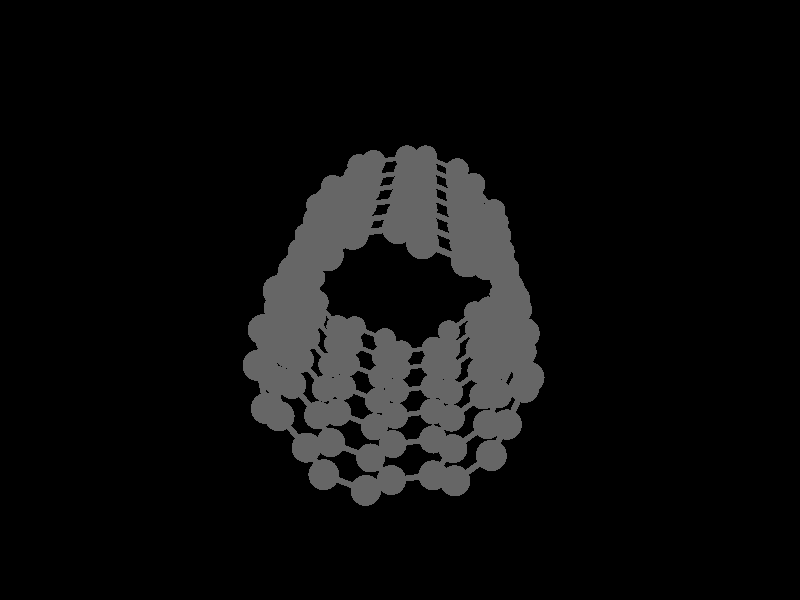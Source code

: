 global_settings {
	ambient_light rgb <0.200000002980232, 0.200000002980232, 0.200000002980232>
	max_trace_level 15
}

background { color rgb <0,0,0> }

camera {
	perspective
	location <-2.57119621714146, 17.6355399933293, 32.6756883064172>
	angle 40
	up <0, 0.955336489125606, -0.29552020666134>
	right <1, 0, 0> * 1.33333333333333
	direction <0, -0.29552020666134, -0.955336489125606> }

light_source {
	<148.751877018231, 179.293560956615, 139.170831250058>
	color rgb <1, 1, 1>
	fade_distance 371.879687004137
	fade_power 0
	parallel
	point_at <-148.751877018231, -179.293560956615, -139.170831250058>
}

light_source {
	<-148.751877018231, 96.8700894891519, -127.281844669689>
	color rgb <0.300000011920929, 0.300000011920929, 0.300000011920929>
	fade_distance 371.879687004137
	fade_power 0
	parallel
	point_at <148.751877018231, -96.8700894891519, 127.281844669689>
}

#default {
	finish {ambient .8 diffuse 1 specular 1 roughness .005 metallic 0.5}
}

union {
cylinder {
	<-6.500877, 3.705753, -15.7904>, 	<-6.398627, 3.305803, -15.2131>, 0.1
	pigment { rgbt <0.400000005960464, 0.400000005960464, 0.400000005960464, 0> }
}
cylinder {
	<-6.398627, 3.305803, -15.2131>, 	<-6.296377, 2.905853, -14.6358>, 0.1
	pigment { rgbt <0.400000005960464, 0.400000005960464, 0.400000005960464, 0> }
}
cylinder {
	<-6.500877, 3.705753, -15.7904>, 	<-6.605477, 4.453053, -15.79665>, 0.1
	pigment { rgbt <0.400000005960464, 0.400000005960464, 0.400000005960464, 0> }
}
cylinder {
	<-6.605477, 4.453053, -15.79665>, 	<-6.710077, 5.200353, -15.8029>, 0.1
	pigment { rgbt <0.400000005960464, 0.400000005960464, 0.400000005960464, 0> }
}
cylinder {
	<-3.273077, 0.757753, -15.721>, 	<-3.971627, 1.043803, -15.7396>, 0.1
	pigment { rgbt <0.400000005960464, 0.400000005960464, 0.400000005960464, 0> }
}
cylinder {
	<-3.971627, 1.043803, -15.7396>, 	<-4.670177, 1.329853, -15.7582>, 0.1
	pigment { rgbt <0.400000005960464, 0.400000005960464, 0.400000005960464, 0> }
}
cylinder {
	<-6.296377, 2.905853, -14.6358>, 	<-5.849527, 2.329803, -14.62645>, 0.1
	pigment { rgbt <0.400000005960464, 0.400000005960464, 0.400000005960464, 0> }
}
cylinder {
	<-5.849527, 2.329803, -14.62645>, 	<-5.402677, 1.753753, -14.6171>, 0.1
	pigment { rgbt <0.400000005960464, 0.400000005960464, 0.400000005960464, 0> }
}
cylinder {
	<-5.402677, 1.753753, -14.6171>, 	<-5.036427, 1.541803, -15.18765>, 0.1
	pigment { rgbt <0.400000005960464, 0.400000005960464, 0.400000005960464, 0> }
}
cylinder {
	<-5.036427, 1.541803, -15.18765>, 	<-4.670177, 1.329853, -15.7582>, 0.1
	pigment { rgbt <0.400000005960464, 0.400000005960464, 0.400000005960464, 0> }
}
cylinder {
	<-5.402677, 1.753753, -14.6171>, 	<-5.068427, 1.553253, -13.9719>, 0.1
	pigment { rgbt <0.400000005960464, 0.400000005960464, 0.400000005960464, 0> }
}
cylinder {
	<-5.068427, 1.553253, -13.9719>, 	<-4.734177, 1.352753, -13.3267>, 0.1
	pigment { rgbt <0.400000005960464, 0.400000005960464, 0.400000005960464, 0> }
}
cylinder {
	<-6.537477, 3.682153, -13.3662>, 	<-6.416927, 3.294003, -14.001>, 0.1
	pigment { rgbt <0.400000005960464, 0.400000005960464, 0.400000005960464, 0> }
}
cylinder {
	<-6.416927, 3.294003, -14.001>, 	<-6.296377, 2.905853, -14.6358>, 0.1
	pigment { rgbt <0.400000005960464, 0.400000005960464, 0.400000005960464, 0> }
}
cylinder {
	<-6.537477, 3.682153, -13.3662>, 	<-6.641427, 4.438503, -13.3662>, 0.1
	pigment { rgbt <0.400000005960464, 0.400000005960464, 0.400000005960464, 0> }
}
cylinder {
	<-6.641427, 4.438503, -13.3662>, 	<-6.745377, 5.194853, -13.3662>, 0.1
	pigment { rgbt <0.400000005960464, 0.400000005960464, 0.400000005960464, 0> }
}
cylinder {
	<-4.734177, 1.352753, -13.3267>, 	<-4.028377, 1.063603, -13.3079>, 0.1
	pigment { rgbt <0.400000005960464, 0.400000005960464, 0.400000005960464, 0> }
}
cylinder {
	<-4.028377, 1.063603, -13.3079>, 	<-3.322577, 0.774453, -13.2891>, 0.1
	pigment { rgbt <0.400000005960464, 0.400000005960464, 0.400000005960464, 0> }
}
cylinder {
	<-3.322577, 0.774453, -13.2891>, 	<-2.914577, 0.671303, -13.91455>, 0.1
	pigment { rgbt <0.400000005960464, 0.400000005960464, 0.400000005960464, 0> }
}
cylinder {
	<-2.914577, 0.671303, -13.91455>, 	<-2.506577, 0.568153, -14.54>, 0.1
	pigment { rgbt <0.400000005960464, 0.400000005960464, 0.400000005960464, 0> }
}
cylinder {
	<-2.506577, 0.568153, -14.54>, 	<-2.889827, 0.662953, -15.1305>, 0.1
	pigment { rgbt <0.400000005960464, 0.400000005960464, 0.400000005960464, 0> }
}
cylinder {
	<-2.889827, 0.662953, -15.1305>, 	<-3.273077, 0.757753, -15.721>, 0.1
	pigment { rgbt <0.400000005960464, 0.400000005960464, 0.400000005960464, 0> }
}
cylinder {
	<-0.304677, 1.173753, -15.6253>, 	<-0.683427, 0.969803, -15.0608>, 0.1
	pigment { rgbt <0.400000005960464, 0.400000005960464, 0.400000005960464, 0> }
}
cylinder {
	<-0.683427, 0.969803, -15.0608>, 	<-1.062177, 0.765853, -14.4963>, 0.1
	pigment { rgbt <0.400000005960464, 0.400000005960464, 0.400000005960464, 0> }
}
cylinder {
	<-0.304677, 1.173753, -15.6253>, 	<0.290323, 1.637653, -15.6129>, 0.1
	pigment { rgbt <0.400000005960464, 0.400000005960464, 0.400000005960464, 0> }
}
cylinder {
	<0.290323, 1.637653, -15.6129>, 	<0.885323, 2.101553, -15.6005>, 0.1
	pigment { rgbt <0.400000005960464, 0.400000005960464, 0.400000005960464, 0> }
}
cylinder {
	<-1.062177, 0.765853, -14.4963>, 	<-1.784377, 0.667003, -14.51815>, 0.1
	pigment { rgbt <0.400000005960464, 0.400000005960464, 0.400000005960464, 0> }
}
cylinder {
	<-1.784377, 0.667003, -14.51815>, 	<-2.506577, 0.568153, -14.54>, 0.1
	pigment { rgbt <0.400000005960464, 0.400000005960464, 0.400000005960464, 0> }
}
cylinder {
	<-1.062177, 0.765853, -14.4963>, 	<-0.734427, 0.972403, -13.8497>, 0.1
	pigment { rgbt <0.400000005960464, 0.400000005960464, 0.400000005960464, 0> }
}
cylinder {
	<-0.734427, 0.972403, -13.8497>, 	<-0.406677, 1.178953, -13.2031>, 0.1
	pigment { rgbt <0.400000005960464, 0.400000005960464, 0.400000005960464, 0> }
}
cylinder {
	<-0.406677, 1.178953, -13.2031>, 	<-0.774077, 1.050053, -12.56735>, 0.1
	pigment { rgbt <0.400000005960464, 0.400000005960464, 0.400000005960464, 0> }
}
cylinder {
	<-0.774077, 1.050053, -12.56735>, 	<-1.141477, 0.921153, -11.9316>, 0.1
	pigment { rgbt <0.400000005960464, 0.400000005960464, 0.400000005960464, 0> }
}
cylinder {
	<-0.406677, 1.178953, -13.2031>, 	<0.193573, 1.650503, -13.18445>, 0.1
	pigment { rgbt <0.400000005960464, 0.400000005960464, 0.400000005960464, 0> }
}
cylinder {
	<0.193573, 1.650503, -13.18445>, 	<0.793823, 2.122053, -13.1658>, 0.1
	pigment { rgbt <0.400000005960464, 0.400000005960464, 0.400000005960464, 0> }
}
cylinder {
	<-1.141477, 0.921153, -11.9316>, 	<-1.880427, 0.818353, -11.9533>, 0.1
	pigment { rgbt <0.400000005960464, 0.400000005960464, 0.400000005960464, 0> }
}
cylinder {
	<-1.880427, 0.818353, -11.9533>, 	<-2.619377, 0.715553, -11.975>, 0.1
	pigment { rgbt <0.400000005960464, 0.400000005960464, 0.400000005960464, 0> }
}
cylinder {
	<-1.141477, 0.921153, -11.9316>, 	<-0.818127, 1.069153, -11.27975>, 0.1
	pigment { rgbt <0.400000005960464, 0.400000005960464, 0.400000005960464, 0> }
}
cylinder {
	<-0.818127, 1.069153, -11.27975>, 	<-0.494777, 1.217153, -10.6279>, 0.1
	pigment { rgbt <0.400000005960464, 0.400000005960464, 0.400000005960464, 0> }
}
cylinder {
	<-2.619377, 0.715553, -11.975>, 	<-2.970977, 0.745003, -12.63205>, 0.1
	pigment { rgbt <0.400000005960464, 0.400000005960464, 0.400000005960464, 0> }
}
cylinder {
	<-2.970977, 0.745003, -12.63205>, 	<-3.322577, 0.774453, -13.2891>, 0.1
	pigment { rgbt <0.400000005960464, 0.400000005960464, 0.400000005960464, 0> }
}
cylinder {
	<-2.619377, 0.715553, -11.975>, 	<-3.007577, 0.764553, -11.3438>, 0.1
	pigment { rgbt <0.400000005960464, 0.400000005960464, 0.400000005960464, 0> }
}
cylinder {
	<-3.007577, 0.764553, -11.3438>, 	<-3.395777, 0.813553, -10.7126>, 0.1
	pigment { rgbt <0.400000005960464, 0.400000005960464, 0.400000005960464, 0> }
}
cylinder {
	<-3.395777, 0.813553, -10.7126>, 	<-4.084027, 1.095503, -10.73085>, 0.1
	pigment { rgbt <0.400000005960464, 0.400000005960464, 0.400000005960464, 0> }
}
cylinder {
	<-4.084027, 1.095503, -10.73085>, 	<-4.772277, 1.377453, -10.7491>, 0.1
	pigment { rgbt <0.400000005960464, 0.400000005960464, 0.400000005960464, 0> }
}
cylinder {
	<-4.772277, 1.377453, -10.7491>, 	<-5.054377, 1.602553, -11.39825>, 0.1
	pigment { rgbt <0.400000005960464, 0.400000005960464, 0.400000005960464, 0> }
}
cylinder {
	<-5.054377, 1.602553, -11.39825>, 	<-5.336477, 1.827653, -12.0474>, 0.1
	pigment { rgbt <0.400000005960464, 0.400000005960464, 0.400000005960464, 0> }
}
cylinder {
	<-5.336477, 1.827653, -12.0474>, 	<-5.035327, 1.590203, -12.68705>, 0.1
	pigment { rgbt <0.400000005960464, 0.400000005960464, 0.400000005960464, 0> }
}
cylinder {
	<-5.035327, 1.590203, -12.68705>, 	<-4.734177, 1.352753, -13.3267>, 0.1
	pigment { rgbt <0.400000005960464, 0.400000005960464, 0.400000005960464, 0> }
}
cylinder {
	<-5.336477, 1.827653, -12.0474>, 	<-5.792977, 2.418153, -12.0574>, 0.1
	pigment { rgbt <0.400000005960464, 0.400000005960464, 0.400000005960464, 0> }
}
cylinder {
	<-5.792977, 2.418153, -12.0574>, 	<-6.249477, 3.008653, -12.0674>, 0.1
	pigment { rgbt <0.400000005960464, 0.400000005960464, 0.400000005960464, 0> }
}
cylinder {
	<-6.249477, 3.008653, -12.0674>, 	<-6.393477, 3.345403, -12.7168>, 0.1
	pigment { rgbt <0.400000005960464, 0.400000005960464, 0.400000005960464, 0> }
}
cylinder {
	<-6.393477, 3.345403, -12.7168>, 	<-6.537477, 3.682153, -13.3662>, 0.1
	pigment { rgbt <0.400000005960464, 0.400000005960464, 0.400000005960464, 0> }
}
cylinder {
	<-6.249477, 3.008653, -12.0674>, 	<-6.407327, 3.352153, -11.42825>, 0.1
	pigment { rgbt <0.400000005960464, 0.400000005960464, 0.400000005960464, 0> }
}
cylinder {
	<-6.407327, 3.352153, -11.42825>, 	<-6.565177, 3.695653, -10.7891>, 0.1
	pigment { rgbt <0.400000005960464, 0.400000005960464, 0.400000005960464, 0> }
}
cylinder {
	<-6.565177, 3.695653, -10.7891>, 	<-6.667077, 4.432603, -10.7885>, 0.1
	pigment { rgbt <0.400000005960464, 0.400000005960464, 0.400000005960464, 0> }
}
cylinder {
	<-6.667077, 4.432603, -10.7885>, 	<-6.768977, 5.169553, -10.7879>, 0.1
	pigment { rgbt <0.400000005960464, 0.400000005960464, 0.400000005960464, 0> }
}
cylinder {
	<0.793823, 2.122053, -13.1658>, 	<0.981673, 2.427353, -12.51175>, 0.1
	pigment { rgbt <0.400000005960464, 0.400000005960464, 0.400000005960464, 0> }
}
cylinder {
	<0.981673, 2.427353, -12.51175>, 	<1.169523, 2.732653, -11.8577>, 0.1
	pigment { rgbt <0.400000005960464, 0.400000005960464, 0.400000005960464, 0> }
}
cylinder {
	<0.885323, 2.101553, -15.6005>, 	<1.144123, 2.400703, -15.01005>, 0.1
	pigment { rgbt <0.400000005960464, 0.400000005960464, 0.400000005960464, 0> }
}
cylinder {
	<1.144123, 2.400703, -15.01005>, 	<1.402923, 2.699853, -14.4196>, 0.1
	pigment { rgbt <0.400000005960464, 0.400000005960464, 0.400000005960464, 0> }
}
cylinder {
	<1.402923, 2.699853, -14.4196>, 	<1.098373, 2.410953, -13.7927>, 0.1
	pigment { rgbt <0.400000005960464, 0.400000005960464, 0.400000005960464, 0> }
}
cylinder {
	<1.098373, 2.410953, -13.7927>, 	<0.793823, 2.122053, -13.1658>, 0.1
	pigment { rgbt <0.400000005960464, 0.400000005960464, 0.400000005960464, 0> }
}
cylinder {
	<1.402923, 2.699853, -14.4196>, 	<1.675823, 3.376303, -14.4081>, 0.1
	pigment { rgbt <0.400000005960464, 0.400000005960464, 0.400000005960464, 0> }
}
cylinder {
	<1.675823, 3.376303, -14.4081>, 	<1.948723, 4.052753, -14.3966>, 0.1
	pigment { rgbt <0.400000005960464, 0.400000005960464, 0.400000005960464, 0> }
}
cylinder {
	<1.169523, 2.732653, -11.8577>, 	<0.922723, 2.433853, -11.22405>, 0.1
	pigment { rgbt <0.400000005960464, 0.400000005960464, 0.400000005960464, 0> }
}
cylinder {
	<0.922723, 2.433853, -11.22405>, 	<0.675923, 2.135053, -10.5904>, 0.1
	pigment { rgbt <0.400000005960464, 0.400000005960464, 0.400000005960464, 0> }
}
cylinder {
	<1.169523, 2.732653, -11.8577>, 	<1.448373, 3.424903, -11.84605>, 0.1
	pigment { rgbt <0.400000005960464, 0.400000005960464, 0.400000005960464, 0> }
}
cylinder {
	<1.448373, 3.424903, -11.84605>, 	<1.727223, 4.117153, -11.8344>, 0.1
	pigment { rgbt <0.400000005960464, 0.400000005960464, 0.400000005960464, 0> }
}
cylinder {
	<-0.494777, 1.217153, -10.6279>, 	<0.090573, 1.676103, -10.60915>, 0.1
	pigment { rgbt <0.400000005960464, 0.400000005960464, 0.400000005960464, 0> }
}
cylinder {
	<0.090573, 1.676103, -10.60915>, 	<0.675923, 2.135053, -10.5904>, 0.1
	pigment { rgbt <0.400000005960464, 0.400000005960464, 0.400000005960464, 0> }
}
cylinder {
	<1.326123, 7.027553, -11.829>, 	<1.446823, 6.677253, -11.1855>, 0.1
	pigment { rgbt <0.400000005960464, 0.400000005960464, 0.400000005960464, 0> }
}
cylinder {
	<1.446823, 6.677253, -11.1855>, 	<1.567523, 6.326953, -10.542>, 0.1
	pigment { rgbt <0.400000005960464, 0.400000005960464, 0.400000005960464, 0> }
}
cylinder {
	<1.326123, 7.027553, -11.829>, 	<0.869523, 7.617953, -11.8392>, 0.1
	pigment { rgbt <0.400000005960464, 0.400000005960464, 0.400000005960464, 0> }
}
cylinder {
	<0.869523, 7.617953, -11.8392>, 	<0.412923, 8.208353, -11.8494>, 0.1
	pigment { rgbt <0.400000005960464, 0.400000005960464, 0.400000005960464, 0> }
}
cylinder {
	<1.524223, 7.158153, -14.3885>, 	<1.606823, 6.763003, -13.7521>, 0.1
	pigment { rgbt <0.400000005960464, 0.400000005960464, 0.400000005960464, 0> }
}
cylinder {
	<1.606823, 6.763003, -13.7521>, 	<1.689423, 6.367853, -13.1157>, 0.1
	pigment { rgbt <0.400000005960464, 0.400000005960464, 0.400000005960464, 0> }
}
cylinder {
	<1.524223, 7.158153, -14.3885>, 	<1.076973, 7.733953, -14.39975>, 0.1
	pigment { rgbt <0.400000005960464, 0.400000005960464, 0.400000005960464, 0> }
}
cylinder {
	<1.076973, 7.733953, -14.39975>, 	<0.629723, 8.309753, -14.411>, 0.1
	pigment { rgbt <0.400000005960464, 0.400000005960464, 0.400000005960464, 0> }
}
cylinder {
	<1.689423, 6.367853, -13.1157>, 	<1.507773, 6.697703, -12.47235>, 0.1
	pigment { rgbt <0.400000005960464, 0.400000005960464, 0.400000005960464, 0> }
}
cylinder {
	<1.507773, 6.697703, -12.47235>, 	<1.326123, 7.027553, -11.829>, 0.1
	pigment { rgbt <0.400000005960464, 0.400000005960464, 0.400000005960464, 0> }
}
cylinder {
	<1.798223, 6.370853, -15.5375>, 	<1.661223, 6.764503, -14.963>, 0.1
	pigment { rgbt <0.400000005960464, 0.400000005960464, 0.400000005960464, 0> }
}
cylinder {
	<1.661223, 6.764503, -14.963>, 	<1.524223, 7.158153, -14.3885>, 0.1
	pigment { rgbt <0.400000005960464, 0.400000005960464, 0.400000005960464, 0> }
}
cylinder {
	<1.771223, 4.853053, -10.5446>, 	<1.669373, 5.590003, -10.5433>, 0.1
	pigment { rgbt <0.400000005960464, 0.400000005960464, 0.400000005960464, 0> }
}
cylinder {
	<1.669373, 5.590003, -10.5433>, 	<1.567523, 6.326953, -10.542>, 0.1
	pigment { rgbt <0.400000005960464, 0.400000005960464, 0.400000005960464, 0> }
}
cylinder {
	<1.896323, 4.854953, -13.1197>, 	<1.811773, 4.486053, -12.47705>, 0.1
	pigment { rgbt <0.400000005960464, 0.400000005960464, 0.400000005960464, 0> }
}
cylinder {
	<1.811773, 4.486053, -12.47705>, 	<1.727223, 4.117153, -11.8344>, 0.1
	pigment { rgbt <0.400000005960464, 0.400000005960464, 0.400000005960464, 0> }
}
cylinder {
	<1.896323, 4.854953, -13.1197>, 	<1.792873, 5.611403, -13.1177>, 0.1
	pigment { rgbt <0.400000005960464, 0.400000005960464, 0.400000005960464, 0> }
}
cylinder {
	<1.792873, 5.611403, -13.1177>, 	<1.689423, 6.367853, -13.1157>, 0.1
	pigment { rgbt <0.400000005960464, 0.400000005960464, 0.400000005960464, 0> }
}
cylinder {
	<2.007223, 4.876353, -15.5535>, 	<1.977973, 4.464553, -14.97505>, 0.1
	pigment { rgbt <0.400000005960464, 0.400000005960464, 0.400000005960464, 0> }
}
cylinder {
	<1.977973, 4.464553, -14.97505>, 	<1.948723, 4.052753, -14.3966>, 0.1
	pigment { rgbt <0.400000005960464, 0.400000005960464, 0.400000005960464, 0> }
}
cylinder {
	<2.007223, 4.876353, -15.5535>, 	<1.902723, 5.623603, -15.5455>, 0.1
	pigment { rgbt <0.400000005960464, 0.400000005960464, 0.400000005960464, 0> }
}
cylinder {
	<1.902723, 5.623603, -15.5455>, 	<1.798223, 6.370853, -15.5375>, 0.1
	pigment { rgbt <0.400000005960464, 0.400000005960464, 0.400000005960464, 0> }
}
cylinder {
	<1.727223, 4.117153, -11.8344>, 	<1.749223, 4.485103, -11.1895>, 0.1
	pigment { rgbt <0.400000005960464, 0.400000005960464, 0.400000005960464, 0> }
}
cylinder {
	<1.749223, 4.485103, -11.1895>, 	<1.771223, 4.853053, -10.5446>, 0.1
	pigment { rgbt <0.400000005960464, 0.400000005960464, 0.400000005960464, 0> }
}
cylinder {
	<1.948723, 4.052753, -14.3966>, 	<1.922523, 4.453853, -13.75815>, 0.1
	pigment { rgbt <0.400000005960464, 0.400000005960464, 0.400000005960464, 0> }
}
cylinder {
	<1.922523, 4.453853, -13.75815>, 	<1.896323, 4.854953, -13.1197>, 0.1
	pigment { rgbt <0.400000005960464, 0.400000005960464, 0.400000005960464, 0> }
}
cylinder {
	<-2.304677, 9.320353, -11.9214>, 	<-1.953327, 9.264503, -11.2695>, 0.1
	pigment { rgbt <0.400000005960464, 0.400000005960464, 0.400000005960464, 0> }
}
cylinder {
	<-1.953327, 9.264503, -11.2695>, 	<-1.601977, 9.208653, -10.6176>, 0.1
	pigment { rgbt <0.400000005960464, 0.400000005960464, 0.400000005960464, 0> }
}
cylinder {
	<-2.304677, 9.320353, -11.9214>, 	<-3.043627, 9.217303, -11.94355>, 0.1
	pigment { rgbt <0.400000005960464, 0.400000005960464, 0.400000005960464, 0> }
}
cylinder {
	<-3.043627, 9.217303, -11.94355>, 	<-3.782577, 9.114253, -11.9657>, 0.1
	pigment { rgbt <0.400000005960464, 0.400000005960464, 0.400000005960464, 0> }
}
cylinder {
	<-2.269477, 9.498153, -14.4858>, 	<-1.898227, 9.387253, -13.8393>, 0.1
	pigment { rgbt <0.400000005960464, 0.400000005960464, 0.400000005960464, 0> }
}
cylinder {
	<-1.898227, 9.387253, -13.8393>, 	<-1.526977, 9.276353, -13.1928>, 0.1
	pigment { rgbt <0.400000005960464, 0.400000005960464, 0.400000005960464, 0> }
}
cylinder {
	<-2.269477, 9.498153, -14.4858>, 	<-2.991277, 9.396253, -14.50855>, 0.1
	pigment { rgbt <0.400000005960464, 0.400000005960464, 0.400000005960464, 0> }
}
cylinder {
	<-2.991277, 9.396253, -14.50855>, 	<-3.713077, 9.294353, -14.5313>, 0.1
	pigment { rgbt <0.400000005960464, 0.400000005960464, 0.400000005960464, 0> }
}
cylinder {
	<-1.526977, 9.276353, -13.1928>, 	<-1.915827, 9.298353, -12.5571>, 0.1
	pigment { rgbt <0.400000005960464, 0.400000005960464, 0.400000005960464, 0> }
}
cylinder {
	<-1.915827, 9.298353, -12.5571>, 	<-2.304677, 9.320353, -11.9214>, 0.1
	pigment { rgbt <0.400000005960464, 0.400000005960464, 0.400000005960464, 0> }
}
cylinder {
	<-0.225377, 8.644953, -10.5811>, 	<-0.913677, 8.926803, -10.59935>, 0.1
	pigment { rgbt <0.400000005960464, 0.400000005960464, 0.400000005960464, 0> }
}
cylinder {
	<-0.913677, 8.926803, -10.59935>, 	<-1.601977, 9.208653, -10.6176>, 0.1
	pigment { rgbt <0.400000005960464, 0.400000005960464, 0.400000005960464, 0> }
}
cylinder {
	<-1.428777, 9.314453, -15.6147>, 	<-1.849127, 9.406303, -15.05025>, 0.1
	pigment { rgbt <0.400000005960464, 0.400000005960464, 0.400000005960464, 0> }
}
cylinder {
	<-1.849127, 9.406303, -15.05025>, 	<-2.269477, 9.498153, -14.4858>, 0.1
	pigment { rgbt <0.400000005960464, 0.400000005960464, 0.400000005960464, 0> }
}
cylinder {
	<0.412923, 8.208353, -11.8494>, 	<0.093773, 8.426653, -11.21525>, 0.1
	pigment { rgbt <0.400000005960464, 0.400000005960464, 0.400000005960464, 0> }
}
cylinder {
	<0.093773, 8.426653, -11.21525>, 	<-0.225377, 8.644953, -10.5811>, 0.1
	pigment { rgbt <0.400000005960464, 0.400000005960464, 0.400000005960464, 0> }
}
cylinder {
	<-0.114477, 8.697153, -13.1565>, 	<0.149223, 8.452753, -12.50295>, 0.1
	pigment { rgbt <0.400000005960464, 0.400000005960464, 0.400000005960464, 0> }
}
cylinder {
	<0.149223, 8.452753, -12.50295>, 	<0.412923, 8.208353, -11.8494>, 0.1
	pigment { rgbt <0.400000005960464, 0.400000005960464, 0.400000005960464, 0> }
}
cylinder {
	<-0.114477, 8.697153, -13.1565>, 	<-0.820727, 8.986753, -13.17465>, 0.1
	pigment { rgbt <0.400000005960464, 0.400000005960464, 0.400000005960464, 0> }
}
cylinder {
	<-0.820727, 8.986753, -13.17465>, 	<-1.526977, 9.276353, -13.1928>, 0.1
	pigment { rgbt <0.400000005960464, 0.400000005960464, 0.400000005960464, 0> }
}
cylinder {
	<-0.031077, 8.745753, -15.5914>, 	<0.299323, 8.527753, -15.0012>, 0.1
	pigment { rgbt <0.400000005960464, 0.400000005960464, 0.400000005960464, 0> }
}
cylinder {
	<0.299323, 8.527753, -15.0012>, 	<0.629723, 8.309753, -14.411>, 0.1
	pigment { rgbt <0.400000005960464, 0.400000005960464, 0.400000005960464, 0> }
}
cylinder {
	<-0.031077, 8.745753, -15.5914>, 	<-0.729927, 9.030103, -15.60305>, 0.1
	pigment { rgbt <0.400000005960464, 0.400000005960464, 0.400000005960464, 0> }
}
cylinder {
	<-0.729927, 9.030103, -15.60305>, 	<-1.428777, 9.314453, -15.6147>, 0.1
	pigment { rgbt <0.400000005960464, 0.400000005960464, 0.400000005960464, 0> }
}
cylinder {
	<0.629723, 8.309753, -14.411>, 	<0.257623, 8.503453, -13.78375>, 0.1
	pigment { rgbt <0.400000005960464, 0.400000005960464, 0.400000005960464, 0> }
}
cylinder {
	<0.257623, 8.503453, -13.78375>, 	<-0.114477, 8.697153, -13.1565>, 0.1
	pigment { rgbt <0.400000005960464, 0.400000005960464, 0.400000005960464, 0> }
}
cylinder {
	<-6.094277, 7.303753, -12.0416>, 	<-5.883977, 7.595753, -11.39195>, 0.1
	pigment { rgbt <0.400000005960464, 0.400000005960464, 0.400000005960464, 0> }
}
cylinder {
	<-5.883977, 7.595753, -11.39195>, 	<-5.673677, 7.887753, -10.7423>, 0.1
	pigment { rgbt <0.400000005960464, 0.400000005960464, 0.400000005960464, 0> }
}
cylinder {
	<-6.094277, 7.303753, -12.0416>, 	<-6.372877, 6.611353, -12.0534>, 0.1
	pigment { rgbt <0.400000005960464, 0.400000005960464, 0.400000005960464, 0> }
}
cylinder {
	<-6.372877, 6.611353, -12.0534>, 	<-6.651477, 5.918953, -12.0652>, 0.1
	pigment { rgbt <0.400000005960464, 0.400000005960464, 0.400000005960464, 0> }
}
cylinder {
	<-6.181477, 7.364753, -14.6101>, 	<-5.913327, 7.646453, -13.96455>, 0.1
	pigment { rgbt <0.400000005960464, 0.400000005960464, 0.400000005960464, 0> }
}
cylinder {
	<-5.913327, 7.646453, -13.96455>, 	<-5.645177, 7.928153, -13.319>, 0.1
	pigment { rgbt <0.400000005960464, 0.400000005960464, 0.400000005960464, 0> }
}
cylinder {
	<-6.181477, 7.364753, -14.6101>, 	<-6.452327, 6.687853, -14.6228>, 0.1
	pigment { rgbt <0.400000005960464, 0.400000005960464, 0.400000005960464, 0> }
}
cylinder {
	<-6.452327, 6.687853, -14.6228>, 	<-6.723177, 6.010953, -14.6355>, 0.1
	pigment { rgbt <0.400000005960464, 0.400000005960464, 0.400000005960464, 0> }
}
cylinder {
	<-5.645177, 7.928153, -13.319>, 	<-5.869727, 7.615953, -12.6803>, 0.1
	pigment { rgbt <0.400000005960464, 0.400000005960464, 0.400000005960464, 0> }
}
cylinder {
	<-5.869727, 7.615953, -12.6803>, 	<-6.094277, 7.303753, -12.0416>, 0.1
	pigment { rgbt <0.400000005960464, 0.400000005960464, 0.400000005960464, 0> }
}
cylinder {
	<-4.502977, 8.805453, -10.7039>, 	<-5.088327, 8.346603, -10.7231>, 0.1
	pigment { rgbt <0.400000005960464, 0.400000005960464, 0.400000005960464, 0> }
}
cylinder {
	<-5.088327, 8.346603, -10.7231>, 	<-5.673677, 7.887753, -10.7423>, 0.1
	pigment { rgbt <0.400000005960464, 0.400000005960464, 0.400000005960464, 0> }
}
cylinder {
	<-5.583077, 7.977753, -15.7419>, 	<-5.882277, 7.671253, -15.176>, 0.1
	pigment { rgbt <0.400000005960464, 0.400000005960464, 0.400000005960464, 0> }
}
cylinder {
	<-5.882277, 7.671253, -15.176>, 	<-6.181477, 7.364753, -14.6101>, 0.1
	pigment { rgbt <0.400000005960464, 0.400000005960464, 0.400000005960464, 0> }
}
cylinder {
	<-3.782577, 9.114253, -11.9657>, 	<-4.142777, 8.959853, -11.3348>, 0.1
	pigment { rgbt <0.400000005960464, 0.400000005960464, 0.400000005960464, 0> }
}
cylinder {
	<-4.142777, 8.959853, -11.3348>, 	<-4.502977, 8.805453, -10.7039>, 0.1
	pigment { rgbt <0.400000005960464, 0.400000005960464, 0.400000005960464, 0> }
}
cylinder {
	<-4.442977, 8.869053, -13.2807>, 	<-4.112777, 8.991653, -12.6232>, 0.1
	pigment { rgbt <0.400000005960464, 0.400000005960464, 0.400000005960464, 0> }
}
cylinder {
	<-4.112777, 8.991653, -12.6232>, 	<-3.782577, 9.114253, -11.9657>, 0.1
	pigment { rgbt <0.400000005960464, 0.400000005960464, 0.400000005960464, 0> }
}
cylinder {
	<-4.442977, 8.869053, -13.2807>, 	<-5.044077, 8.398603, -13.29985>, 0.1
	pigment { rgbt <0.400000005960464, 0.400000005960464, 0.400000005960464, 0> }
}
cylinder {
	<-5.044077, 8.398603, -13.29985>, 	<-5.645177, 7.928153, -13.319>, 0.1
	pigment { rgbt <0.400000005960464, 0.400000005960464, 0.400000005960464, 0> }
}
cylinder {
	<-4.396677, 8.910153, -15.7167>, 	<-4.054877, 9.102253, -15.124>, 0.1
	pigment { rgbt <0.400000005960464, 0.400000005960464, 0.400000005960464, 0> }
}
cylinder {
	<-4.054877, 9.102253, -15.124>, 	<-3.713077, 9.294353, -14.5313>, 0.1
	pigment { rgbt <0.400000005960464, 0.400000005960464, 0.400000005960464, 0> }
}
cylinder {
	<-4.396677, 8.910153, -15.7167>, 	<-4.989877, 8.443953, -15.7293>, 0.1
	pigment { rgbt <0.400000005960464, 0.400000005960464, 0.400000005960464, 0> }
}
cylinder {
	<-4.989877, 8.443953, -15.7293>, 	<-5.583077, 7.977753, -15.7419>, 0.1
	pigment { rgbt <0.400000005960464, 0.400000005960464, 0.400000005960464, 0> }
}
cylinder {
	<-3.713077, 9.294353, -14.5313>, 	<-4.078027, 9.081703, -13.906>, 0.1
	pigment { rgbt <0.400000005960464, 0.400000005960464, 0.400000005960464, 0> }
}
cylinder {
	<-4.078027, 9.081703, -13.906>, 	<-4.442977, 8.869053, -13.2807>, 0.1
	pigment { rgbt <0.400000005960464, 0.400000005960464, 0.400000005960464, 0> }
}
cylinder {
	<-6.651477, 5.918953, -12.0652>, 	<-6.710227, 5.544253, -11.42655>, 0.1
	pigment { rgbt <0.400000005960464, 0.400000005960464, 0.400000005960464, 0> }
}
cylinder {
	<-6.710227, 5.544253, -11.42655>, 	<-6.768977, 5.169553, -10.7879>, 0.1
	pigment { rgbt <0.400000005960464, 0.400000005960464, 0.400000005960464, 0> }
}
cylinder {
	<-6.745377, 5.194853, -13.3662>, 	<-6.698427, 5.556903, -12.7157>, 0.1
	pigment { rgbt <0.400000005960464, 0.400000005960464, 0.400000005960464, 0> }
}
cylinder {
	<-6.698427, 5.556903, -12.7157>, 	<-6.651477, 5.918953, -12.0652>, 0.1
	pigment { rgbt <0.400000005960464, 0.400000005960464, 0.400000005960464, 0> }
}
cylinder {
	<-6.710077, 5.200353, -15.8029>, 	<-6.716627, 5.605653, -15.2192>, 0.1
	pigment { rgbt <0.400000005960464, 0.400000005960464, 0.400000005960464, 0> }
}
cylinder {
	<-6.716627, 5.605653, -15.2192>, 	<-6.723177, 6.010953, -14.6355>, 0.1
	pigment { rgbt <0.400000005960464, 0.400000005960464, 0.400000005960464, 0> }
}
cylinder {
	<-6.723177, 6.010953, -14.6355>, 	<-6.734277, 5.602903, -14.00085>, 0.1
	pigment { rgbt <0.400000005960464, 0.400000005960464, 0.400000005960464, 0> }
}
cylinder {
	<-6.734277, 5.602903, -14.00085>, 	<-6.745377, 5.194853, -13.3662>, 0.1
	pigment { rgbt <0.400000005960464, 0.400000005960464, 0.400000005960464, 0> }
}
cylinder {
	<1.699723, 4.838753, -7.9737>, 	<1.597373, 5.576203, -7.97255>, 0.1
	pigment { rgbt <0.400000005960464, 0.400000005960464, 0.400000005960464, 0> }
}
cylinder {
	<1.597373, 5.576203, -7.97255>, 	<1.495023, 6.313653, -7.9714>, 0.1
	pigment { rgbt <0.400000005960464, 0.400000005960464, 0.400000005960464, 0> }
}
cylinder {
	<-0.298777, 8.631553, -8.0103>, 	<-0.987527, 8.913753, -8.02865>, 0.1
	pigment { rgbt <0.400000005960464, 0.400000005960464, 0.400000005960464, 0> }
}
cylinder {
	<-0.987527, 8.913753, -8.02865>, 	<-1.676277, 9.195953, -8.047>, 0.1
	pigment { rgbt <0.400000005960464, 0.400000005960464, 0.400000005960464, 0> }
}
cylinder {
	<1.241723, 7.007753, -9.2611>, 	<1.368373, 6.660703, -8.61625>, 0.1
	pigment { rgbt <0.400000005960464, 0.400000005960464, 0.400000005960464, 0> }
}
cylinder {
	<1.368373, 6.660703, -8.61625>, 	<1.495023, 6.313653, -7.9714>, 0.1
	pigment { rgbt <0.400000005960464, 0.400000005960464, 0.400000005960464, 0> }
}
cylinder {
	<1.241723, 7.007753, -9.2611>, 	<0.786423, 7.596853, -9.271>, 0.1
	pigment { rgbt <0.400000005960464, 0.400000005960464, 0.400000005960464, 0> }
}
cylinder {
	<0.786423, 7.596853, -9.271>, 	<0.331123, 8.185953, -9.2809>, 0.1
	pigment { rgbt <0.400000005960464, 0.400000005960464, 0.400000005960464, 0> }
}
cylinder {
	<1.241723, 7.007753, -9.2611>, 	<1.404623, 6.667353, -9.90155>, 0.1
	pigment { rgbt <0.400000005960464, 0.400000005960464, 0.400000005960464, 0> }
}
cylinder {
	<1.404623, 6.667353, -9.90155>, 	<1.567523, 6.326953, -10.542>, 0.1
	pigment { rgbt <0.400000005960464, 0.400000005960464, 0.400000005960464, 0> }
}
cylinder {
	<0.331123, 8.185953, -9.2809>, 	<0.016173, 8.408753, -8.6456>, 0.1
	pigment { rgbt <0.400000005960464, 0.400000005960464, 0.400000005960464, 0> }
}
cylinder {
	<0.016173, 8.408753, -8.6456>, 	<-0.298777, 8.631553, -8.0103>, 0.1
	pigment { rgbt <0.400000005960464, 0.400000005960464, 0.400000005960464, 0> }
}
cylinder {
	<0.331123, 8.185953, -9.2809>, 	<0.052873, 8.415453, -9.931>, 0.1
	pigment { rgbt <0.400000005960464, 0.400000005960464, 0.400000005960464, 0> }
}
cylinder {
	<0.052873, 8.415453, -9.931>, 	<-0.225377, 8.644953, -10.5811>, 0.1
	pigment { rgbt <0.400000005960464, 0.400000005960464, 0.400000005960464, 0> }
}
cylinder {
	<-4.577877, 8.793653, -8.1331>, 	<-5.163777, 8.334653, -8.15245>, 0.1
	pigment { rgbt <0.400000005960464, 0.400000005960464, 0.400000005960464, 0> }
}
cylinder {
	<-5.163777, 8.334653, -8.15245>, 	<-5.749677, 7.875653, -8.1718>, 0.1
	pigment { rgbt <0.400000005960464, 0.400000005960464, 0.400000005960464, 0> }
}
cylinder {
	<-2.379177, 9.295153, -9.3531>, 	<-2.027727, 9.245553, -8.70005>, 0.1
	pigment { rgbt <0.400000005960464, 0.400000005960464, 0.400000005960464, 0> }
}
cylinder {
	<-2.027727, 9.245553, -8.70005>, 	<-1.676277, 9.195953, -8.047>, 0.1
	pigment { rgbt <0.400000005960464, 0.400000005960464, 0.400000005960464, 0> }
}
cylinder {
	<-2.379177, 9.295153, -9.3531>, 	<-3.116427, 9.192853, -9.37505>, 0.1
	pigment { rgbt <0.400000005960464, 0.400000005960464, 0.400000005960464, 0> }
}
cylinder {
	<-3.116427, 9.192853, -9.37505>, 	<-3.853677, 9.090553, -9.397>, 0.1
	pigment { rgbt <0.400000005960464, 0.400000005960464, 0.400000005960464, 0> }
}
cylinder {
	<-2.379177, 9.295153, -9.3531>, 	<-1.990577, 9.251903, -9.98535>, 0.1
	pigment { rgbt <0.400000005960464, 0.400000005960464, 0.400000005960464, 0> }
}
cylinder {
	<-1.990577, 9.251903, -9.98535>, 	<-1.601977, 9.208653, -10.6176>, 0.1
	pigment { rgbt <0.400000005960464, 0.400000005960464, 0.400000005960464, 0> }
}
cylinder {
	<-6.715277, 5.903653, -9.4961>, 	<-6.779977, 5.530353, -8.85665>, 0.1
	pigment { rgbt <0.400000005960464, 0.400000005960464, 0.400000005960464, 0> }
}
cylinder {
	<-6.779977, 5.530353, -8.85665>, 	<-6.844677, 5.157053, -8.2172>, 0.1
	pigment { rgbt <0.400000005960464, 0.400000005960464, 0.400000005960464, 0> }
}
cylinder {
	<-6.715277, 5.903653, -9.4961>, 	<-6.742127, 5.536603, -10.142>, 0.1
	pigment { rgbt <0.400000005960464, 0.400000005960464, 0.400000005960464, 0> }
}
cylinder {
	<-6.742127, 5.536603, -10.142>, 	<-6.768977, 5.169553, -10.7879>, 0.1
	pigment { rgbt <0.400000005960464, 0.400000005960464, 0.400000005960464, 0> }
}
cylinder {
	<-3.853677, 9.090553, -9.397>, 	<-4.215777, 8.942103, -8.76505>, 0.1
	pigment { rgbt <0.400000005960464, 0.400000005960464, 0.400000005960464, 0> }
}
cylinder {
	<-4.215777, 8.942103, -8.76505>, 	<-4.577877, 8.793653, -8.1331>, 0.1
	pigment { rgbt <0.400000005960464, 0.400000005960464, 0.400000005960464, 0> }
}
cylinder {
	<-3.853677, 9.090553, -9.397>, 	<-4.178327, 8.948003, -10.05045>, 0.1
	pigment { rgbt <0.400000005960464, 0.400000005960464, 0.400000005960464, 0> }
}
cylinder {
	<-4.178327, 8.948003, -10.05045>, 	<-4.502977, 8.805453, -10.7039>, 0.1
	pigment { rgbt <0.400000005960464, 0.400000005960464, 0.400000005960464, 0> }
}
cylinder {
	<-6.159277, 7.285053, -9.473>, 	<-5.954477, 7.580353, -8.8224>, 0.1
	pigment { rgbt <0.400000005960464, 0.400000005960464, 0.400000005960464, 0> }
}
cylinder {
	<-5.954477, 7.580353, -8.8224>, 	<-5.749677, 7.875653, -8.1718>, 0.1
	pigment { rgbt <0.400000005960464, 0.400000005960464, 0.400000005960464, 0> }
}
cylinder {
	<-6.159277, 7.285053, -9.473>, 	<-6.437277, 6.594353, -9.48455>, 0.1
	pigment { rgbt <0.400000005960464, 0.400000005960464, 0.400000005960464, 0> }
}
cylinder {
	<-6.437277, 6.594353, -9.48455>, 	<-6.715277, 5.903653, -9.4961>, 0.1
	pigment { rgbt <0.400000005960464, 0.400000005960464, 0.400000005960464, 0> }
}
cylinder {
	<-6.159277, 7.285053, -9.473>, 	<-5.916477, 7.586403, -10.10765>, 0.1
	pigment { rgbt <0.400000005960464, 0.400000005960464, 0.400000005960464, 0> }
}
cylinder {
	<-5.916477, 7.586403, -10.10765>, 	<-5.673677, 7.887753, -10.7423>, 0.1
	pigment { rgbt <0.400000005960464, 0.400000005960464, 0.400000005960464, 0> }
}
cylinder {
	<1.643923, 4.105553, -9.2657>, 	<1.671823, 4.472153, -8.6197>, 0.1
	pigment { rgbt <0.400000005960464, 0.400000005960464, 0.400000005960464, 0> }
}
cylinder {
	<1.671823, 4.472153, -8.6197>, 	<1.699723, 4.838753, -7.9737>, 0.1
	pigment { rgbt <0.400000005960464, 0.400000005960464, 0.400000005960464, 0> }
}
cylinder {
	<1.643923, 4.105553, -9.2657>, 	<1.707573, 4.479303, -9.90515>, 0.1
	pigment { rgbt <0.400000005960464, 0.400000005960464, 0.400000005960464, 0> }
}
cylinder {
	<1.707573, 4.479303, -9.90515>, 	<1.771223, 4.853053, -10.5446>, 0.1
	pigment { rgbt <0.400000005960464, 0.400000005960464, 0.400000005960464, 0> }
}
cylinder {
	<1.088023, 2.724253, -9.2889>, 	<0.846323, 2.422253, -8.65415>, 0.1
	pigment { rgbt <0.400000005960464, 0.400000005960464, 0.400000005960464, 0> }
}
cylinder {
	<0.846323, 2.422253, -8.65415>, 	<0.604623, 2.120253, -8.0194>, 0.1
	pigment { rgbt <0.400000005960464, 0.400000005960464, 0.400000005960464, 0> }
}
cylinder {
	<1.088023, 2.724253, -9.2889>, 	<1.365973, 3.414903, -9.2773>, 0.1
	pigment { rgbt <0.400000005960464, 0.400000005960464, 0.400000005960464, 0> }
}
cylinder {
	<1.365973, 3.414903, -9.2773>, 	<1.643923, 4.105553, -9.2657>, 0.1
	pigment { rgbt <0.400000005960464, 0.400000005960464, 0.400000005960464, 0> }
}
cylinder {
	<1.088023, 2.724253, -9.2889>, 	<0.881973, 2.429653, -9.93965>, 0.1
	pigment { rgbt <0.400000005960464, 0.400000005960464, 0.400000005960464, 0> }
}
cylinder {
	<0.881973, 2.429653, -9.93965>, 	<0.675923, 2.135053, -10.5904>, 0.1
	pigment { rgbt <0.400000005960464, 0.400000005960464, 0.400000005960464, 0> }
}
cylinder {
	<-0.567377, 1.202353, -8.0574>, 	<0.018623, 1.661303, -8.0384>, 0.1
	pigment { rgbt <0.400000005960464, 0.400000005960464, 0.400000005960464, 0> }
}
cylinder {
	<0.018623, 1.661303, -8.0384>, 	<0.604623, 2.120253, -8.0194>, 0.1
	pigment { rgbt <0.400000005960464, 0.400000005960464, 0.400000005960464, 0> }
}
cylinder {
	<-1.217777, 0.918853, -9.3635>, 	<-1.955077, 0.816403, -9.385>, 0.1
	pigment { rgbt <0.400000005960464, 0.400000005960464, 0.400000005960464, 0> }
}
cylinder {
	<-1.955077, 0.816403, -9.385>, 	<-2.692377, 0.713953, -9.4065>, 0.1
	pigment { rgbt <0.400000005960464, 0.400000005960464, 0.400000005960464, 0> }
}
cylinder {
	<-1.217777, 0.918853, -9.3635>, 	<-0.892577, 1.060603, -8.71045>, 0.1
	pigment { rgbt <0.400000005960464, 0.400000005960464, 0.400000005960464, 0> }
}
cylinder {
	<-0.892577, 1.060603, -8.71045>, 	<-0.567377, 1.202353, -8.0574>, 0.1
	pigment { rgbt <0.400000005960464, 0.400000005960464, 0.400000005960464, 0> }
}
cylinder {
	<-1.217777, 0.918853, -9.3635>, 	<-0.856277, 1.068003, -9.9957>, 0.1
	pigment { rgbt <0.400000005960464, 0.400000005960464, 0.400000005960464, 0> }
}
cylinder {
	<-0.856277, 1.068003, -9.9957>, 	<-0.494777, 1.217153, -10.6279>, 0.1
	pigment { rgbt <0.400000005960464, 0.400000005960464, 0.400000005960464, 0> }
}
cylinder {
	<-2.692377, 0.713953, -9.4065>, 	<-3.080677, 0.756953, -8.77425>, 0.1
	pigment { rgbt <0.400000005960464, 0.400000005960464, 0.400000005960464, 0> }
}
cylinder {
	<-3.080677, 0.756953, -8.77425>, 	<-3.468977, 0.799953, -8.142>, 0.1
	pigment { rgbt <0.400000005960464, 0.400000005960464, 0.400000005960464, 0> }
}
cylinder {
	<-2.692377, 0.713953, -9.4065>, 	<-3.044077, 0.763753, -10.05955>, 0.1
	pigment { rgbt <0.400000005960464, 0.400000005960464, 0.400000005960464, 0> }
}
cylinder {
	<-3.044077, 0.763753, -10.05955>, 	<-3.395777, 0.813553, -10.7126>, 0.1
	pigment { rgbt <0.400000005960464, 0.400000005960464, 0.400000005960464, 0> }
}
cylinder {
	<-3.468977, 0.799953, -8.142>, 	<-4.157777, 1.082103, -8.1602>, 0.1
	pigment { rgbt <0.400000005960464, 0.400000005960464, 0.400000005960464, 0> }
}
cylinder {
	<-4.157777, 1.082103, -8.1602>, 	<-4.846577, 1.364253, -8.1784>, 0.1
	pigment { rgbt <0.400000005960464, 0.400000005960464, 0.400000005960464, 0> }
}
cylinder {
	<-4.846577, 1.364253, -8.1784>, 	<-5.124627, 1.593703, -8.8284>, 0.1
	pigment { rgbt <0.400000005960464, 0.400000005960464, 0.400000005960464, 0> }
}
cylinder {
	<-5.124627, 1.593703, -8.8284>, 	<-5.402677, 1.823153, -9.4784>, 0.1
	pigment { rgbt <0.400000005960464, 0.400000005960464, 0.400000005960464, 0> }
}
cylinder {
	<-5.402677, 1.823153, -9.4784>, 	<-5.087477, 1.600303, -10.11375>, 0.1
	pigment { rgbt <0.400000005960464, 0.400000005960464, 0.400000005960464, 0> }
}
cylinder {
	<-5.087477, 1.600303, -10.11375>, 	<-4.772277, 1.377453, -10.7491>, 0.1
	pigment { rgbt <0.400000005960464, 0.400000005960464, 0.400000005960464, 0> }
}
cylinder {
	<-6.313277, 3.001353, -9.4987>, 	<-5.857977, 2.412253, -9.48855>, 0.1
	pigment { rgbt <0.400000005960464, 0.400000005960464, 0.400000005960464, 0> }
}
cylinder {
	<-5.857977, 2.412253, -9.48855>, 	<-5.402677, 1.823153, -9.4784>, 0.1
	pigment { rgbt <0.400000005960464, 0.400000005960464, 0.400000005960464, 0> }
}
cylinder {
	<-6.313277, 3.001353, -9.4987>, 	<-6.476727, 3.341753, -8.85855>, 0.1
	pigment { rgbt <0.400000005960464, 0.400000005960464, 0.400000005960464, 0> }
}
cylinder {
	<-6.476727, 3.341753, -8.85855>, 	<-6.640177, 3.682153, -8.2184>, 0.1
	pigment { rgbt <0.400000005960464, 0.400000005960464, 0.400000005960464, 0> }
}
cylinder {
	<-6.313277, 3.001353, -9.4987>, 	<-6.439227, 3.348503, -10.1439>, 0.1
	pigment { rgbt <0.400000005960464, 0.400000005960464, 0.400000005960464, 0> }
}
cylinder {
	<-6.439227, 3.348503, -10.1439>, 	<-6.565177, 3.695653, -10.7891>, 0.1
	pigment { rgbt <0.400000005960464, 0.400000005960464, 0.400000005960464, 0> }
}
cylinder {
	<-6.640177, 3.682153, -8.2184>, 	<-6.742427, 4.419603, -8.2178>, 0.1
	pigment { rgbt <0.400000005960464, 0.400000005960464, 0.400000005960464, 0> }
}
cylinder {
	<-6.742427, 4.419603, -8.2178>, 	<-6.844677, 5.157053, -8.2172>, 0.1
	pigment { rgbt <0.400000005960464, 0.400000005960464, 0.400000005960464, 0> }
}
cylinder {
	<1.625423, 4.825253, -5.403>, 	<1.522823, 5.562103, -5.40185>, 0.1
	pigment { rgbt <0.400000005960464, 0.400000005960464, 0.400000005960464, 0> }
}
cylinder {
	<1.522823, 5.562103, -5.40185>, 	<1.420223, 6.298953, -5.4007>, 0.1
	pigment { rgbt <0.400000005960464, 0.400000005960464, 0.400000005960464, 0> }
}
cylinder {
	<-0.374177, 8.616053, -5.4397>, 	<-1.062427, 8.898103, -5.45805>, 0.1
	pigment { rgbt <0.400000005960464, 0.400000005960464, 0.400000005960464, 0> }
}
cylinder {
	<-1.062427, 8.898103, -5.45805>, 	<-1.750677, 9.180153, -5.4764>, 0.1
	pigment { rgbt <0.400000005960464, 0.400000005960464, 0.400000005960464, 0> }
}
cylinder {
	<1.167923, 6.993753, -6.6908>, 	<1.294073, 6.646353, -6.04575>, 0.1
	pigment { rgbt <0.400000005960464, 0.400000005960464, 0.400000005960464, 0> }
}
cylinder {
	<1.294073, 6.646353, -6.04575>, 	<1.420223, 6.298953, -5.4007>, 0.1
	pigment { rgbt <0.400000005960464, 0.400000005960464, 0.400000005960464, 0> }
}
cylinder {
	<1.167923, 6.993753, -6.6908>, 	<0.712323, 7.582703, -6.70065>, 0.1
	pigment { rgbt <0.400000005960464, 0.400000005960464, 0.400000005960464, 0> }
}
cylinder {
	<0.712323, 7.582703, -6.70065>, 	<0.256723, 8.171653, -6.7105>, 0.1
	pigment { rgbt <0.400000005960464, 0.400000005960464, 0.400000005960464, 0> }
}
cylinder {
	<1.167923, 6.993753, -6.6908>, 	<1.331473, 6.653703, -7.3311>, 0.1
	pigment { rgbt <0.400000005960464, 0.400000005960464, 0.400000005960464, 0> }
}
cylinder {
	<1.331473, 6.653703, -7.3311>, 	<1.495023, 6.313653, -7.9714>, 0.1
	pigment { rgbt <0.400000005960464, 0.400000005960464, 0.400000005960464, 0> }
}
cylinder {
	<0.256723, 8.171653, -6.7105>, 	<-0.058727, 8.393853, -6.0751>, 0.1
	pigment { rgbt <0.400000005960464, 0.400000005960464, 0.400000005960464, 0> }
}
cylinder {
	<-0.058727, 8.393853, -6.0751>, 	<-0.374177, 8.616053, -5.4397>, 0.1
	pigment { rgbt <0.400000005960464, 0.400000005960464, 0.400000005960464, 0> }
}
cylinder {
	<0.256723, 8.171653, -6.7105>, 	<-0.021027, 8.401603, -7.3604>, 0.1
	pigment { rgbt <0.400000005960464, 0.400000005960464, 0.400000005960464, 0> }
}
cylinder {
	<-0.021027, 8.401603, -7.3604>, 	<-0.298777, 8.631553, -8.0103>, 0.1
	pigment { rgbt <0.400000005960464, 0.400000005960464, 0.400000005960464, 0> }
}
cylinder {
	<-4.651977, 8.779053, -5.5624>, 	<-5.237677, 8.320703, -5.5818>, 0.1
	pigment { rgbt <0.400000005960464, 0.400000005960464, 0.400000005960464, 0> }
}
cylinder {
	<-5.237677, 8.320703, -5.5818>, 	<-5.823377, 7.862353, -5.6012>, 0.1
	pigment { rgbt <0.400000005960464, 0.400000005960464, 0.400000005960464, 0> }
}
cylinder {
	<-2.453477, 9.281153, -6.7827>, 	<-2.102077, 9.230653, -6.12955>, 0.1
	pigment { rgbt <0.400000005960464, 0.400000005960464, 0.400000005960464, 0> }
}
cylinder {
	<-2.102077, 9.230653, -6.12955>, 	<-1.750677, 9.180153, -5.4764>, 0.1
	pigment { rgbt <0.400000005960464, 0.400000005960464, 0.400000005960464, 0> }
}
cylinder {
	<-2.453477, 9.281153, -6.7827>, 	<-3.190777, 9.179153, -6.8046>, 0.1
	pigment { rgbt <0.400000005960464, 0.400000005960464, 0.400000005960464, 0> }
}
cylinder {
	<-3.190777, 9.179153, -6.8046>, 	<-3.928077, 9.077153, -6.8265>, 0.1
	pigment { rgbt <0.400000005960464, 0.400000005960464, 0.400000005960464, 0> }
}
cylinder {
	<-2.453477, 9.281153, -6.7827>, 	<-2.064877, 9.238553, -7.41485>, 0.1
	pigment { rgbt <0.400000005960464, 0.400000005960464, 0.400000005960464, 0> }
}
cylinder {
	<-2.064877, 9.238553, -7.41485>, 	<-1.676277, 9.195953, -8.047>, 0.1
	pigment { rgbt <0.400000005960464, 0.400000005960464, 0.400000005960464, 0> }
}
cylinder {
	<-6.789877, 5.890853, -6.9257>, 	<-6.853877, 5.517403, -6.28615>, 0.1
	pigment { rgbt <0.400000005960464, 0.400000005960464, 0.400000005960464, 0> }
}
cylinder {
	<-6.853877, 5.517403, -6.28615>, 	<-6.917877, 5.143953, -5.6466>, 0.1
	pigment { rgbt <0.400000005960464, 0.400000005960464, 0.400000005960464, 0> }
}
cylinder {
	<-6.789877, 5.890853, -6.9257>, 	<-6.817277, 5.523953, -7.57145>, 0.1
	pigment { rgbt <0.400000005960464, 0.400000005960464, 0.400000005960464, 0> }
}
cylinder {
	<-6.817277, 5.523953, -7.57145>, 	<-6.844677, 5.157053, -8.2172>, 0.1
	pigment { rgbt <0.400000005960464, 0.400000005960464, 0.400000005960464, 0> }
}
cylinder {
	<-3.928077, 9.077153, -6.8265>, 	<-4.290027, 8.928103, -6.19445>, 0.1
	pigment { rgbt <0.400000005960464, 0.400000005960464, 0.400000005960464, 0> }
}
cylinder {
	<-4.290027, 8.928103, -6.19445>, 	<-4.651977, 8.779053, -5.5624>, 0.1
	pigment { rgbt <0.400000005960464, 0.400000005960464, 0.400000005960464, 0> }
}
cylinder {
	<-3.928077, 9.077153, -6.8265>, 	<-4.252977, 8.935403, -7.4798>, 0.1
	pigment { rgbt <0.400000005960464, 0.400000005960464, 0.400000005960464, 0> }
}
cylinder {
	<-4.252977, 8.935403, -7.4798>, 	<-4.577877, 8.793653, -8.1331>, 0.1
	pigment { rgbt <0.400000005960464, 0.400000005960464, 0.400000005960464, 0> }
}
cylinder {
	<-6.234177, 7.272353, -6.9027>, 	<-6.028777, 7.567353, -6.25195>, 0.1
	pigment { rgbt <0.400000005960464, 0.400000005960464, 0.400000005960464, 0> }
}
cylinder {
	<-6.028777, 7.567353, -6.25195>, 	<-5.823377, 7.862353, -5.6012>, 0.1
	pigment { rgbt <0.400000005960464, 0.400000005960464, 0.400000005960464, 0> }
}
cylinder {
	<-6.234177, 7.272353, -6.9027>, 	<-6.512027, 6.581603, -6.9142>, 0.1
	pigment { rgbt <0.400000005960464, 0.400000005960464, 0.400000005960464, 0> }
}
cylinder {
	<-6.512027, 6.581603, -6.9142>, 	<-6.789877, 5.890853, -6.9257>, 0.1
	pigment { rgbt <0.400000005960464, 0.400000005960464, 0.400000005960464, 0> }
}
cylinder {
	<-6.234177, 7.272353, -6.9027>, 	<-5.991927, 7.574003, -7.53725>, 0.1
	pigment { rgbt <0.400000005960464, 0.400000005960464, 0.400000005960464, 0> }
}
cylinder {
	<-5.991927, 7.574003, -7.53725>, 	<-5.749677, 7.875653, -8.1718>, 0.1
	pigment { rgbt <0.400000005960464, 0.400000005960464, 0.400000005960464, 0> }
}
cylinder {
	<1.571223, 4.091653, -6.6951>, 	<1.598323, 4.458453, -6.04905>, 0.1
	pigment { rgbt <0.400000005960464, 0.400000005960464, 0.400000005960464, 0> }
}
cylinder {
	<1.598323, 4.458453, -6.04905>, 	<1.625423, 4.825253, -5.403>, 0.1
	pigment { rgbt <0.400000005960464, 0.400000005960464, 0.400000005960464, 0> }
}
cylinder {
	<1.571223, 4.091653, -6.6951>, 	<1.635473, 4.465203, -7.3344>, 0.1
	pigment { rgbt <0.400000005960464, 0.400000005960464, 0.400000005960464, 0> }
}
cylinder {
	<1.635473, 4.465203, -7.3344>, 	<1.699723, 4.838753, -7.9737>, 0.1
	pigment { rgbt <0.400000005960464, 0.400000005960464, 0.400000005960464, 0> }
}
cylinder {
	<1.015323, 2.710253, -6.7183>, 	<0.772973, 2.408653, -6.08355>, 0.1
	pigment { rgbt <0.400000005960464, 0.400000005960464, 0.400000005960464, 0> }
}
cylinder {
	<0.772973, 2.408653, -6.08355>, 	<0.530623, 2.107053, -5.4488>, 0.1
	pigment { rgbt <0.400000005960464, 0.400000005960464, 0.400000005960464, 0> }
}
cylinder {
	<1.015323, 2.710253, -6.7183>, 	<1.293273, 3.400953, -6.7067>, 0.1
	pigment { rgbt <0.400000005960464, 0.400000005960464, 0.400000005960464, 0> }
}
cylinder {
	<1.293273, 3.400953, -6.7067>, 	<1.571223, 4.091653, -6.6951>, 0.1
	pigment { rgbt <0.400000005960464, 0.400000005960464, 0.400000005960464, 0> }
}
cylinder {
	<1.015323, 2.710253, -6.7183>, 	<0.809973, 2.415253, -7.36885>, 0.1
	pigment { rgbt <0.400000005960464, 0.400000005960464, 0.400000005960464, 0> }
}
cylinder {
	<0.809973, 2.415253, -7.36885>, 	<0.604623, 2.120253, -8.0194>, 0.1
	pigment { rgbt <0.400000005960464, 0.400000005960464, 0.400000005960464, 0> }
}
cylinder {
	<-0.640777, 1.190153, -5.4866>, 	<-0.055077, 1.648603, -5.4677>, 0.1
	pigment { rgbt <0.400000005960464, 0.400000005960464, 0.400000005960464, 0> }
}
cylinder {
	<-0.055077, 1.648603, -5.4677>, 	<0.530623, 2.107053, -5.4488>, 0.1
	pigment { rgbt <0.400000005960464, 0.400000005960464, 0.400000005960464, 0> }
}
cylinder {
	<-1.290877, 0.905553, -6.7932>, 	<-2.028177, 0.803503, -6.8147>, 0.1
	pigment { rgbt <0.400000005960464, 0.400000005960464, 0.400000005960464, 0> }
}
cylinder {
	<-2.028177, 0.803503, -6.8147>, 	<-2.765477, 0.701453, -6.8362>, 0.1
	pigment { rgbt <0.400000005960464, 0.400000005960464, 0.400000005960464, 0> }
}
cylinder {
	<-1.290877, 0.905553, -6.7932>, 	<-0.965827, 1.047853, -6.1399>, 0.1
	pigment { rgbt <0.400000005960464, 0.400000005960464, 0.400000005960464, 0> }
}
cylinder {
	<-0.965827, 1.047853, -6.1399>, 	<-0.640777, 1.190153, -5.4866>, 0.1
	pigment { rgbt <0.400000005960464, 0.400000005960464, 0.400000005960464, 0> }
}
cylinder {
	<-1.290877, 0.905553, -6.7932>, 	<-0.929127, 1.053953, -7.4253>, 0.1
	pigment { rgbt <0.400000005960464, 0.400000005960464, 0.400000005960464, 0> }
}
cylinder {
	<-0.929127, 1.053953, -7.4253>, 	<-0.567377, 1.202353, -8.0574>, 0.1
	pigment { rgbt <0.400000005960464, 0.400000005960464, 0.400000005960464, 0> }
}
cylinder {
	<-2.765477, 0.701453, -6.8362>, 	<-3.153777, 0.745153, -6.20385>, 0.1
	pigment { rgbt <0.400000005960464, 0.400000005960464, 0.400000005960464, 0> }
}
cylinder {
	<-3.153777, 0.745153, -6.20385>, 	<-3.542077, 0.788853, -5.5715>, 0.1
	pigment { rgbt <0.400000005960464, 0.400000005960464, 0.400000005960464, 0> }
}
cylinder {
	<-2.765477, 0.701453, -6.8362>, 	<-3.117227, 0.750703, -7.4891>, 0.1
	pigment { rgbt <0.400000005960464, 0.400000005960464, 0.400000005960464, 0> }
}
cylinder {
	<-3.117227, 0.750703, -7.4891>, 	<-3.468977, 0.799953, -8.142>, 0.1
	pigment { rgbt <0.400000005960464, 0.400000005960464, 0.400000005960464, 0> }
}
cylinder {
	<-3.542077, 0.788853, -5.5715>, 	<-4.230277, 1.071003, -5.5895>, 0.1
	pigment { rgbt <0.400000005960464, 0.400000005960464, 0.400000005960464, 0> }
}
cylinder {
	<-4.230277, 1.071003, -5.5895>, 	<-4.918477, 1.353153, -5.6075>, 0.1
	pigment { rgbt <0.400000005960464, 0.400000005960464, 0.400000005960464, 0> }
}
cylinder {
	<-4.918477, 1.353153, -5.6075>, 	<-5.197127, 1.582053, -6.25765>, 0.1
	pigment { rgbt <0.400000005960464, 0.400000005960464, 0.400000005960464, 0> }
}
cylinder {
	<-5.197127, 1.582053, -6.25765>, 	<-5.475777, 1.810953, -6.9078>, 0.1
	pigment { rgbt <0.400000005960464, 0.400000005960464, 0.400000005960464, 0> }
}
cylinder {
	<-5.475777, 1.810953, -6.9078>, 	<-5.931277, 2.399853, -6.91795>, 0.1
	pigment { rgbt <0.400000005960464, 0.400000005960464, 0.400000005960464, 0> }
}
cylinder {
	<-5.931277, 2.399853, -6.91795>, 	<-6.386777, 2.988753, -6.9281>, 0.1
	pigment { rgbt <0.400000005960464, 0.400000005960464, 0.400000005960464, 0> }
}
cylinder {
	<-5.475777, 1.810953, -6.9078>, 	<-5.161177, 1.587603, -7.5431>, 0.1
	pigment { rgbt <0.400000005960464, 0.400000005960464, 0.400000005960464, 0> }
}
cylinder {
	<-5.161177, 1.587603, -7.5431>, 	<-4.846577, 1.364253, -8.1784>, 0.1
	pigment { rgbt <0.400000005960464, 0.400000005960464, 0.400000005960464, 0> }
}
cylinder {
	<-6.386777, 2.988753, -6.9281>, 	<-6.549727, 3.329503, -6.28775>, 0.1
	pigment { rgbt <0.400000005960464, 0.400000005960464, 0.400000005960464, 0> }
}
cylinder {
	<-6.549727, 3.329503, -6.28775>, 	<-6.712677, 3.670253, -5.6474>, 0.1
	pigment { rgbt <0.400000005960464, 0.400000005960464, 0.400000005960464, 0> }
}
cylinder {
	<-6.386777, 2.988753, -6.9281>, 	<-6.513477, 3.335453, -7.57325>, 0.1
	pigment { rgbt <0.400000005960464, 0.400000005960464, 0.400000005960464, 0> }
}
cylinder {
	<-6.513477, 3.335453, -7.57325>, 	<-6.640177, 3.682153, -8.2184>, 0.1
	pigment { rgbt <0.400000005960464, 0.400000005960464, 0.400000005960464, 0> }
}
cylinder {
	<-6.712677, 3.670253, -5.6474>, 	<-6.815277, 4.407103, -5.647>, 0.1
	pigment { rgbt <0.400000005960464, 0.400000005960464, 0.400000005960464, 0> }
}
cylinder {
	<-6.815277, 4.407103, -5.647>, 	<-6.917877, 5.143953, -5.6466>, 0.1
	pigment { rgbt <0.400000005960464, 0.400000005960464, 0.400000005960464, 0> }
}
cylinder {
	<1.602623, 4.799253, -2.8253>, 	<1.497023, 5.554803, -2.8242>, 0.1
	pigment { rgbt <0.400000005960464, 0.400000005960464, 0.400000005960464, 0> }
}
cylinder {
	<1.497023, 5.554803, -2.8242>, 	<1.391423, 6.310353, -2.8231>, 0.1
	pigment { rgbt <0.400000005960464, 0.400000005960464, 0.400000005960464, 0> }
}
cylinder {
	<-0.413077, 8.638953, -2.8624>, 	<-1.118827, 8.928153, -2.8812>, 0.1
	pigment { rgbt <0.400000005960464, 0.400000005960464, 0.400000005960464, 0> }
}
cylinder {
	<-1.118827, 8.928153, -2.8812>, 	<-1.824577, 9.217353, -2.9>, 0.1
	pigment { rgbt <0.400000005960464, 0.400000005960464, 0.400000005960464, 0> }
}
cylinder {
	<1.103423, 6.984753, -4.1218>, 	<1.247423, 6.647553, -3.47245>, 0.1
	pigment { rgbt <0.400000005960464, 0.400000005960464, 0.400000005960464, 0> }
}
cylinder {
	<1.247423, 6.647553, -3.47245>, 	<1.391423, 6.310353, -2.8231>, 0.1
	pigment { rgbt <0.400000005960464, 0.400000005960464, 0.400000005960464, 0> }
}
cylinder {
	<1.103423, 6.984753, -4.1218>, 	<0.646573, 7.574903, -4.1317>, 0.1
	pigment { rgbt <0.400000005960464, 0.400000005960464, 0.400000005960464, 0> }
}
cylinder {
	<0.646573, 7.574903, -4.1317>, 	<0.189723, 8.165053, -4.1416>, 0.1
	pigment { rgbt <0.400000005960464, 0.400000005960464, 0.400000005960464, 0> }
}
cylinder {
	<1.103423, 6.984753, -4.1218>, 	<1.261823, 6.641853, -4.76125>, 0.1
	pigment { rgbt <0.400000005960464, 0.400000005960464, 0.400000005960464, 0> }
}
cylinder {
	<1.261823, 6.641853, -4.76125>, 	<1.420223, 6.298953, -5.4007>, 0.1
	pigment { rgbt <0.400000005960464, 0.400000005960464, 0.400000005960464, 0> }
}
cylinder {
	<0.189723, 8.165053, -4.1416>, 	<-0.111677, 8.402003, -3.502>, 0.1
	pigment { rgbt <0.400000005960464, 0.400000005960464, 0.400000005960464, 0> }
}
cylinder {
	<-0.111677, 8.402003, -3.502>, 	<-0.413077, 8.638953, -2.8624>, 0.1
	pigment { rgbt <0.400000005960464, 0.400000005960464, 0.400000005960464, 0> }
}
cylinder {
	<0.189723, 8.165053, -4.1416>, 	<-0.092227, 8.390553, -4.79065>, 0.1
	pigment { rgbt <0.400000005960464, 0.400000005960464, 0.400000005960464, 0> }
}
cylinder {
	<-0.092227, 8.390553, -4.79065>, 	<-0.374177, 8.616053, -5.4397>, 0.1
	pigment { rgbt <0.400000005960464, 0.400000005960464, 0.400000005960464, 0> }
}
cylinder {
	<-4.740977, 8.814753, -2.9864>, 	<-5.341977, 8.345203, -3.00635>, 0.1
	pigment { rgbt <0.400000005960464, 0.400000005960464, 0.400000005960464, 0> }
}
cylinder {
	<-5.341977, 8.345203, -3.00635>, 	<-5.942977, 7.875653, -3.0263>, 0.1
	pigment { rgbt <0.400000005960464, 0.400000005960464, 0.400000005960464, 0> }
}
cylinder {
	<-2.527377, 9.277553, -4.2141>, 	<-2.175977, 9.247453, -3.55705>, 0.1
	pigment { rgbt <0.400000005960464, 0.400000005960464, 0.400000005960464, 0> }
}
cylinder {
	<-2.175977, 9.247453, -3.55705>, 	<-1.824577, 9.217353, -2.9>, 0.1
	pigment { rgbt <0.400000005960464, 0.400000005960464, 0.400000005960464, 0> }
}
cylinder {
	<-2.527377, 9.277553, -4.2141>, 	<-3.266427, 9.175503, -4.236>, 0.1
	pigment { rgbt <0.400000005960464, 0.400000005960464, 0.400000005960464, 0> }
}
cylinder {
	<-3.266427, 9.175503, -4.236>, 	<-4.005477, 9.073453, -4.2579>, 0.1
	pigment { rgbt <0.400000005960464, 0.400000005960464, 0.400000005960464, 0> }
}
cylinder {
	<-2.527377, 9.277553, -4.2141>, 	<-2.139027, 9.228853, -4.84525>, 0.1
	pigment { rgbt <0.400000005960464, 0.400000005960464, 0.400000005960464, 0> }
}
cylinder {
	<-2.139027, 9.228853, -4.84525>, 	<-1.750677, 9.180153, -5.4764>, 0.1
	pigment { rgbt <0.400000005960464, 0.400000005960464, 0.400000005960464, 0> }
}
cylinder {
	<-6.875877, 5.880753, -4.3579>, 	<-6.960477, 5.512453, -3.7153>, 0.1
	pigment { rgbt <0.400000005960464, 0.400000005960464, 0.400000005960464, 0> }
}
cylinder {
	<-6.960477, 5.512453, -3.7153>, 	<-7.045077, 5.144153, -3.0727>, 0.1
	pigment { rgbt <0.400000005960464, 0.400000005960464, 0.400000005960464, 0> }
}
cylinder {
	<-6.875877, 5.880753, -4.3579>, 	<-6.896877, 5.512353, -5.00225>, 0.1
	pigment { rgbt <0.400000005960464, 0.400000005960464, 0.400000005960464, 0> }
}
cylinder {
	<-6.896877, 5.512353, -5.00225>, 	<-6.917877, 5.143953, -5.6466>, 0.1
	pigment { rgbt <0.400000005960464, 0.400000005960464, 0.400000005960464, 0> }
}
cylinder {
	<-4.005477, 9.073453, -4.2579>, 	<-4.373227, 8.944103, -3.62215>, 0.1
	pigment { rgbt <0.400000005960464, 0.400000005960464, 0.400000005960464, 0> }
}
cylinder {
	<-4.373227, 8.944103, -3.62215>, 	<-4.740977, 8.814753, -2.9864>, 0.1
	pigment { rgbt <0.400000005960464, 0.400000005960464, 0.400000005960464, 0> }
}
cylinder {
	<-4.005477, 9.073453, -4.2579>, 	<-4.328727, 8.926253, -4.91015>, 0.1
	pigment { rgbt <0.400000005960464, 0.400000005960464, 0.400000005960464, 0> }
}
cylinder {
	<-4.328727, 8.926253, -4.91015>, 	<-4.651977, 8.779053, -5.5624>, 0.1
	pigment { rgbt <0.400000005960464, 0.400000005960464, 0.400000005960464, 0> }
}
cylinder {
	<-6.318477, 7.265453, -4.3345>, 	<-6.130727, 7.570553, -3.6804>, 0.1
	pigment { rgbt <0.400000005960464, 0.400000005960464, 0.400000005960464, 0> }
}
cylinder {
	<-6.130727, 7.570553, -3.6804>, 	<-5.942977, 7.875653, -3.0263>, 0.1
	pigment { rgbt <0.400000005960464, 0.400000005960464, 0.400000005960464, 0> }
}
cylinder {
	<-6.318477, 7.265453, -4.3345>, 	<-6.597177, 6.573103, -4.3462>, 0.1
	pigment { rgbt <0.400000005960464, 0.400000005960464, 0.400000005960464, 0> }
}
cylinder {
	<-6.597177, 6.573103, -4.3462>, 	<-6.875877, 5.880753, -4.3579>, 0.1
	pigment { rgbt <0.400000005960464, 0.400000005960464, 0.400000005960464, 0> }
}
cylinder {
	<-6.318477, 7.265453, -4.3345>, 	<-6.070927, 7.563903, -4.96785>, 0.1
	pigment { rgbt <0.400000005960464, 0.400000005960464, 0.400000005960464, 0> }
}
cylinder {
	<-6.070927, 7.563903, -4.96785>, 	<-5.823377, 7.862353, -5.6012>, 0.1
	pigment { rgbt <0.400000005960464, 0.400000005960464, 0.400000005960464, 0> }
}
cylinder {
	<1.509023, 4.075353, -4.1261>, 	<1.555823, 4.437303, -3.4757>, 0.1
	pigment { rgbt <0.400000005960464, 0.400000005960464, 0.400000005960464, 0> }
}
cylinder {
	<1.555823, 4.437303, -3.4757>, 	<1.602623, 4.799253, -2.8253>, 0.1
	pigment { rgbt <0.400000005960464, 0.400000005960464, 0.400000005960464, 0> }
}
cylinder {
	<1.509023, 4.075353, -4.1261>, 	<1.567223, 4.450303, -4.76455>, 0.1
	pigment { rgbt <0.400000005960464, 0.400000005960464, 0.400000005960464, 0> }
}
cylinder {
	<1.567223, 4.450303, -4.76455>, 	<1.625423, 4.825253, -5.403>, 0.1
	pigment { rgbt <0.400000005960464, 0.400000005960464, 0.400000005960464, 0> }
}
cylinder {
	<0.952023, 2.690553, -4.1497>, 	<0.727573, 2.378553, -3.5108>, 0.1
	pigment { rgbt <0.400000005960464, 0.400000005960464, 0.400000005960464, 0> }
}
cylinder {
	<0.727573, 2.378553, -3.5108>, 	<0.503123, 2.066553, -2.8719>, 0.1
	pigment { rgbt <0.400000005960464, 0.400000005960464, 0.400000005960464, 0> }
}
cylinder {
	<0.952023, 2.690553, -4.1497>, 	<1.230523, 3.382953, -4.1379>, 0.1
	pigment { rgbt <0.400000005960464, 0.400000005960464, 0.400000005960464, 0> }
}
cylinder {
	<1.230523, 3.382953, -4.1379>, 	<1.509023, 4.075353, -4.1261>, 0.1
	pigment { rgbt <0.400000005960464, 0.400000005960464, 0.400000005960464, 0> }
}
cylinder {
	<0.952023, 2.690553, -4.1497>, 	<0.741323, 2.398803, -4.79925>, 0.1
	pigment { rgbt <0.400000005960464, 0.400000005960464, 0.400000005960464, 0> }
}
cylinder {
	<0.741323, 2.398803, -4.79925>, 	<0.530623, 2.107053, -5.4488>, 0.1
	pigment { rgbt <0.400000005960464, 0.400000005960464, 0.400000005960464, 0> }
}
cylinder {
	<-0.699677, 1.126453, -2.9097>, 	<-0.098277, 1.596503, -2.8908>, 0.1
	pigment { rgbt <0.400000005960464, 0.400000005960464, 0.400000005960464, 0> }
}
cylinder {
	<-0.098277, 1.596503, -2.8908>, 	<0.503123, 2.066553, -2.8719>, 0.1
	pigment { rgbt <0.400000005960464, 0.400000005960464, 0.400000005960464, 0> }
}
cylinder {
	<-1.360877, 0.881753, -4.2244>, 	<-2.099877, 0.779403, -4.2463>, 0.1
	pigment { rgbt <0.400000005960464, 0.400000005960464, 0.400000005960464, 0> }
}
cylinder {
	<-2.099877, 0.779403, -4.2463>, 	<-2.838877, 0.677053, -4.2682>, 0.1
	pigment { rgbt <0.400000005960464, 0.400000005960464, 0.400000005960464, 0> }
}
cylinder {
	<-1.360877, 0.881753, -4.2244>, 	<-1.030277, 1.004103, -3.56705>, 0.1
	pigment { rgbt <0.400000005960464, 0.400000005960464, 0.400000005960464, 0> }
}
cylinder {
	<-1.030277, 1.004103, -3.56705>, 	<-0.699677, 1.126453, -2.9097>, 0.1
	pigment { rgbt <0.400000005960464, 0.400000005960464, 0.400000005960464, 0> }
}
cylinder {
	<-1.360877, 0.881753, -4.2244>, 	<-1.000827, 1.035953, -4.8555>, 0.1
	pigment { rgbt <0.400000005960464, 0.400000005960464, 0.400000005960464, 0> }
}
cylinder {
	<-1.000827, 1.035953, -4.8555>, 	<-0.640777, 1.190153, -5.4866>, 0.1
	pigment { rgbt <0.400000005960464, 0.400000005960464, 0.400000005960464, 0> }
}
cylinder {
	<-2.838877, 0.677053, -4.2682>, 	<-3.227477, 0.699303, -3.6324>, 0.1
	pigment { rgbt <0.400000005960464, 0.400000005960464, 0.400000005960464, 0> }
}
cylinder {
	<-3.227477, 0.699303, -3.6324>, 	<-3.616077, 0.721553, -2.9966>, 0.1
	pigment { rgbt <0.400000005960464, 0.400000005960464, 0.400000005960464, 0> }
}
cylinder {
	<-2.838877, 0.677053, -4.2682>, 	<-3.190477, 0.732953, -4.91985>, 0.1
	pigment { rgbt <0.400000005960464, 0.400000005960464, 0.400000005960464, 0> }
}
cylinder {
	<-3.190477, 0.732953, -4.91985>, 	<-3.542077, 0.788853, -5.5715>, 0.1
	pigment { rgbt <0.400000005960464, 0.400000005960464, 0.400000005960464, 0> }
}
cylinder {
	<-3.616077, 0.721553, -2.9966>, 	<-4.322027, 1.011853, -3.01445>, 0.1
	pigment { rgbt <0.400000005960464, 0.400000005960464, 0.400000005960464, 0> }
}
cylinder {
	<-4.322027, 1.011853, -3.01445>, 	<-5.027977, 1.302153, -3.0323>, 0.1
	pigment { rgbt <0.400000005960464, 0.400000005960464, 0.400000005960464, 0> }
}
cylinder {
	<-5.027977, 1.302153, -3.0323>, 	<-5.291977, 1.546453, -3.68565>, 0.1
	pigment { rgbt <0.400000005960464, 0.400000005960464, 0.400000005960464, 0> }
}
cylinder {
	<-5.291977, 1.546453, -3.68565>, 	<-5.555977, 1.790753, -4.339>, 0.1
	pigment { rgbt <0.400000005960464, 0.400000005960464, 0.400000005960464, 0> }
}
cylinder {
	<-5.555977, 1.790753, -4.339>, 	<-6.012827, 2.380953, -4.34915>, 0.1
	pigment { rgbt <0.400000005960464, 0.400000005960464, 0.400000005960464, 0> }
}
cylinder {
	<-6.012827, 2.380953, -4.34915>, 	<-6.469677, 2.971153, -4.3593>, 0.1
	pigment { rgbt <0.400000005960464, 0.400000005960464, 0.400000005960464, 0> }
}
cylinder {
	<-5.555977, 1.790753, -4.339>, 	<-5.237227, 1.571953, -4.97325>, 0.1
	pigment { rgbt <0.400000005960464, 0.400000005960464, 0.400000005960464, 0> }
}
cylinder {
	<-5.237227, 1.571953, -4.97325>, 	<-4.918477, 1.353153, -5.6075>, 0.1
	pigment { rgbt <0.400000005960464, 0.400000005960464, 0.400000005960464, 0> }
}
cylinder {
	<-6.469677, 2.971153, -4.3593>, 	<-6.651177, 3.301603, -3.7158>, 0.1
	pigment { rgbt <0.400000005960464, 0.400000005960464, 0.400000005960464, 0> }
}
cylinder {
	<-6.651177, 3.301603, -3.7158>, 	<-6.832677, 3.632053, -3.0723>, 0.1
	pigment { rgbt <0.400000005960464, 0.400000005960464, 0.400000005960464, 0> }
}
cylinder {
	<-6.469677, 2.971153, -4.3593>, 	<-6.591177, 3.320703, -5.00335>, 0.1
	pigment { rgbt <0.400000005960464, 0.400000005960464, 0.400000005960464, 0> }
}
cylinder {
	<-6.591177, 3.320703, -5.00335>, 	<-6.712677, 3.670253, -5.6474>, 0.1
	pigment { rgbt <0.400000005960464, 0.400000005960464, 0.400000005960464, 0> }
}
cylinder {
	<-6.832677, 3.632053, -3.0723>, 	<-6.938877, 4.388103, -3.0725>, 0.1
	pigment { rgbt <0.400000005960464, 0.400000005960464, 0.400000005960464, 0> }
}
cylinder {
	<-6.938877, 4.388103, -3.0725>, 	<-7.045077, 5.144153, -3.0727>, 0.1
	pigment { rgbt <0.400000005960464, 0.400000005960464, 0.400000005960464, 0> }
}
cylinder {
	<1.567423, 4.798553, -0.3931>, 	<1.462973, 5.546303, -0.3921>, 0.1
	pigment { rgbt <0.400000005960464, 0.400000005960464, 0.400000005960464, 0> }
}
cylinder {
	<1.462973, 5.546303, -0.3921>, 	<1.358523, 6.294053, -0.3911>, 0.1
	pigment { rgbt <0.400000005960464, 0.400000005960464, 0.400000005960464, 0> }
}
cylinder {
	<-0.476377, 8.663253, -0.4312>, 	<-1.174927, 8.949253, -0.4498>, 0.1
	pigment { rgbt <0.400000005960464, 0.400000005960464, 0.400000005960464, 0> }
}
cylinder {
	<-1.174927, 8.949253, -0.4498>, 	<-1.873477, 9.235253, -0.4684>, 0.1
	pigment { rgbt <0.400000005960464, 0.400000005960464, 0.400000005960464, 0> }
}
cylinder {
	<1.148323, 7.084653, -1.5528>, 	<1.253423, 6.689353, -0.97195>, 0.1
	pigment { rgbt <0.400000005960464, 0.400000005960464, 0.400000005960464, 0> }
}
cylinder {
	<1.253423, 6.689353, -0.97195>, 	<1.358523, 6.294053, -0.3911>, 0.1
	pigment { rgbt <0.400000005960464, 0.400000005960464, 0.400000005960464, 0> }
}
cylinder {
	<1.148323, 7.084653, -1.5528>, 	<0.701923, 7.661303, -1.5625>, 0.1
	pigment { rgbt <0.400000005960464, 0.400000005960464, 0.400000005960464, 0> }
}
cylinder {
	<0.701923, 7.661303, -1.5625>, 	<0.255523, 8.237953, -1.5722>, 0.1
	pigment { rgbt <0.400000005960464, 0.400000005960464, 0.400000005960464, 0> }
}
cylinder {
	<1.148323, 7.084653, -1.5528>, 	<1.269873, 6.697503, -2.18795>, 0.1
	pigment { rgbt <0.400000005960464, 0.400000005960464, 0.400000005960464, 0> }
}
cylinder {
	<1.269873, 6.697503, -2.18795>, 	<1.391423, 6.310353, -2.8231>, 0.1
	pigment { rgbt <0.400000005960464, 0.400000005960464, 0.400000005960464, 0> }
}
cylinder {
	<0.255523, 8.237953, -1.5722>, 	<-0.110427, 8.450603, -1.0017>, 0.1
	pigment { rgbt <0.400000005960464, 0.400000005960464, 0.400000005960464, 0> }
}
cylinder {
	<-0.110427, 8.450603, -1.0017>, 	<-0.476377, 8.663253, -0.4312>, 0.1
	pigment { rgbt <0.400000005960464, 0.400000005960464, 0.400000005960464, 0> }
}
cylinder {
	<0.255523, 8.237953, -1.5722>, 	<-0.078777, 8.438453, -2.2173>, 0.1
	pigment { rgbt <0.400000005960464, 0.400000005960464, 0.400000005960464, 0> }
}
cylinder {
	<-0.078777, 8.438453, -2.2173>, 	<-0.413077, 8.638953, -2.8624>, 0.1
	pigment { rgbt <0.400000005960464, 0.400000005960464, 0.400000005960464, 0> }
}
cylinder {
	<-4.839877, 8.825053, -0.5563>, 	<-5.434727, 8.360453, -0.57585>, 0.1
	pigment { rgbt <0.400000005960464, 0.400000005960464, 0.400000005960464, 0> }
}
cylinder {
	<-5.434727, 8.360453, -0.57585>, 	<-6.029577, 7.895853, -0.5954>, 0.1
	pigment { rgbt <0.400000005960464, 0.400000005960464, 0.400000005960464, 0> }
}
cylinder {
	<-2.640777, 9.423453, -1.6493>, 	<-2.257127, 9.329353, -1.05885>, 0.1
	pigment { rgbt <0.400000005960464, 0.400000005960464, 0.400000005960464, 0> }
}
cylinder {
	<-2.257127, 9.329353, -1.05885>, 	<-1.873477, 9.235253, -0.4684>, 0.1
	pigment { rgbt <0.400000005960464, 0.400000005960464, 0.400000005960464, 0> }
}
cylinder {
	<-2.640777, 9.423453, -1.6493>, 	<-3.362977, 9.323703, -1.6707>, 0.1
	pigment { rgbt <0.400000005960464, 0.400000005960464, 0.400000005960464, 0> }
}
cylinder {
	<-3.362977, 9.323703, -1.6707>, 	<-4.085177, 9.223953, -1.6921>, 0.1
	pigment { rgbt <0.400000005960464, 0.400000005960464, 0.400000005960464, 0> }
}
cylinder {
	<-2.640777, 9.423453, -1.6493>, 	<-2.232677, 9.320403, -2.27465>, 0.1
	pigment { rgbt <0.400000005960464, 0.400000005960464, 0.400000005960464, 0> }
}
cylinder {
	<-2.232677, 9.320403, -2.27465>, 	<-1.824577, 9.217353, -2.9>, 0.1
	pigment { rgbt <0.400000005960464, 0.400000005960464, 0.400000005960464, 0> }
}
cylinder {
	<-7.099277, 5.946853, -1.7979>, 	<-7.123277, 5.529653, -1.22425>, 0.1
	pigment { rgbt <0.400000005960464, 0.400000005960464, 0.400000005960464, 0> }
}
cylinder {
	<-7.123277, 5.529653, -1.22425>, 	<-7.147277, 5.112453, -0.6506>, 0.1
	pigment { rgbt <0.400000005960464, 0.400000005960464, 0.400000005960464, 0> }
}
cylinder {
	<-7.099277, 5.946853, -1.7979>, 	<-7.072177, 5.545503, -2.4353>, 0.1
	pigment { rgbt <0.400000005960464, 0.400000005960464, 0.400000005960464, 0> }
}
cylinder {
	<-7.072177, 5.545503, -2.4353>, 	<-7.045077, 5.144153, -3.0727>, 0.1
	pigment { rgbt <0.400000005960464, 0.400000005960464, 0.400000005960464, 0> }
}
cylinder {
	<-4.085177, 9.223953, -1.6921>, 	<-4.462527, 9.024503, -1.1242>, 0.1
	pigment { rgbt <0.400000005960464, 0.400000005960464, 0.400000005960464, 0> }
}
cylinder {
	<-4.462527, 9.024503, -1.1242>, 	<-4.839877, 8.825053, -0.5563>, 0.1
	pigment { rgbt <0.400000005960464, 0.400000005960464, 0.400000005960464, 0> }
}
cylinder {
	<-4.085177, 9.223953, -1.6921>, 	<-4.413077, 9.019353, -2.33925>, 0.1
	pigment { rgbt <0.400000005960464, 0.400000005960464, 0.400000005960464, 0> }
}
cylinder {
	<-4.413077, 9.019353, -2.33925>, 	<-4.740977, 8.814753, -2.9864>, 0.1
	pigment { rgbt <0.400000005960464, 0.400000005960464, 0.400000005960464, 0> }
}
cylinder {
	<-6.551977, 7.298253, -1.7738>, 	<-6.290777, 7.597053, -1.1846>, 0.1
	pigment { rgbt <0.400000005960464, 0.400000005960464, 0.400000005960464, 0> }
}
cylinder {
	<-6.290777, 7.597053, -1.1846>, 	<-6.029577, 7.895853, -0.5954>, 0.1
	pigment { rgbt <0.400000005960464, 0.400000005960464, 0.400000005960464, 0> }
}
cylinder {
	<-6.551977, 7.298253, -1.7738>, 	<-6.825627, 6.622553, -1.78585>, 0.1
	pigment { rgbt <0.400000005960464, 0.400000005960464, 0.400000005960464, 0> }
}
cylinder {
	<-6.825627, 6.622553, -1.78585>, 	<-7.099277, 5.946853, -1.7979>, 0.1
	pigment { rgbt <0.400000005960464, 0.400000005960464, 0.400000005960464, 0> }
}
cylinder {
	<-6.551977, 7.298253, -1.7738>, 	<-6.247477, 7.586953, -2.40005>, 0.1
	pigment { rgbt <0.400000005960464, 0.400000005960464, 0.400000005960464, 0> }
}
cylinder {
	<-6.247477, 7.586953, -2.40005>, 	<-5.942977, 7.875653, -3.0263>, 0.1
	pigment { rgbt <0.400000005960464, 0.400000005960464, 0.400000005960464, 0> }
}
cylinder {
	<1.581723, 3.984253, -1.5572>, 	<1.574573, 4.391403, -0.97515>, 0.1
	pigment { rgbt <0.400000005960464, 0.400000005960464, 0.400000005960464, 0> }
}
cylinder {
	<1.574573, 4.391403, -0.97515>, 	<1.567423, 4.798553, -0.3931>, 0.1
	pigment { rgbt <0.400000005960464, 0.400000005960464, 0.400000005960464, 0> }
}
cylinder {
	<1.581723, 3.984253, -1.5572>, 	<1.592173, 4.391753, -2.19125>, 0.1
	pigment { rgbt <0.400000005960464, 0.400000005960464, 0.400000005960464, 0> }
}
cylinder {
	<1.592173, 4.391753, -2.19125>, 	<1.602623, 4.799253, -2.8253>, 0.1
	pigment { rgbt <0.400000005960464, 0.400000005960464, 0.400000005960464, 0> }
}
cylinder {
	<1.039523, 2.630753, -1.581>, 	<0.740073, 2.324903, -1.01485>, 0.1
	pigment { rgbt <0.400000005960464, 0.400000005960464, 0.400000005960464, 0> }
}
cylinder {
	<0.740073, 2.324903, -1.01485>, 	<0.440623, 2.019053, -0.4487>, 0.1
	pigment { rgbt <0.400000005960464, 0.400000005960464, 0.400000005960464, 0> }
}
cylinder {
	<1.039523, 2.630753, -1.581>, 	<1.310623, 3.307503, -1.5691>, 0.1
	pigment { rgbt <0.400000005960464, 0.400000005960464, 0.400000005960464, 0> }
}
cylinder {
	<1.310623, 3.307503, -1.5691>, 	<1.581723, 3.984253, -1.5572>, 0.1
	pigment { rgbt <0.400000005960464, 0.400000005960464, 0.400000005960464, 0> }
}
cylinder {
	<1.039523, 2.630753, -1.581>, 	<0.771323, 2.348653, -2.22645>, 0.1
	pigment { rgbt <0.400000005960464, 0.400000005960464, 0.400000005960464, 0> }
}
cylinder {
	<0.771323, 2.348653, -2.22645>, 	<0.503123, 2.066553, -2.8719>, 0.1
	pigment { rgbt <0.400000005960464, 0.400000005960464, 0.400000005960464, 0> }
}
cylinder {
	<-0.745977, 1.086953, -0.4736>, 	<-0.152677, 1.553003, -0.46115>, 0.1
	pigment { rgbt <0.400000005960464, 0.400000005960464, 0.400000005960464, 0> }
}
cylinder {
	<-0.152677, 1.553003, -0.46115>, 	<0.440623, 2.019053, -0.4487>, 0.1
	pigment { rgbt <0.400000005960464, 0.400000005960464, 0.400000005960464, 0> }
}
cylinder {
	<-1.429577, 0.701853, -1.6587>, 	<-2.151377, 0.600103, -1.6814>, 0.1
	pigment { rgbt <0.400000005960464, 0.400000005960464, 0.400000005960464, 0> }
}
cylinder {
	<-2.151377, 0.600103, -1.6814>, 	<-2.873177, 0.498353, -1.7041>, 0.1
	pigment { rgbt <0.400000005960464, 0.400000005960464, 0.400000005960464, 0> }
}
cylinder {
	<-1.429577, 0.701853, -1.6587>, 	<-1.087777, 0.894403, -1.06615>, 0.1
	pigment { rgbt <0.400000005960464, 0.400000005960464, 0.400000005960464, 0> }
}
cylinder {
	<-1.087777, 0.894403, -1.06615>, 	<-0.745977, 1.086953, -0.4736>, 0.1
	pigment { rgbt <0.400000005960464, 0.400000005960464, 0.400000005960464, 0> }
}
cylinder {
	<-1.429577, 0.701853, -1.6587>, 	<-1.064627, 0.914153, -2.2842>, 0.1
	pigment { rgbt <0.400000005960464, 0.400000005960464, 0.400000005960464, 0> }
}
cylinder {
	<-1.064627, 0.914153, -2.2842>, 	<-0.699677, 1.126453, -2.9097>, 0.1
	pigment { rgbt <0.400000005960464, 0.400000005960464, 0.400000005960464, 0> }
}
cylinder {
	<-2.873177, 0.498353, -1.7041>, 	<-3.293477, 0.589503, -1.13945>, 0.1
	pigment { rgbt <0.400000005960464, 0.400000005960464, 0.400000005960464, 0> }
}
cylinder {
	<-3.293477, 0.589503, -1.13945>, 	<-3.713777, 0.680653, -0.5748>, 0.1
	pigment { rgbt <0.400000005960464, 0.400000005960464, 0.400000005960464, 0> }
}
cylinder {
	<-2.873177, 0.498353, -1.7041>, 	<-3.244627, 0.609953, -2.35035>, 0.1
	pigment { rgbt <0.400000005960464, 0.400000005960464, 0.400000005960464, 0> }
}
cylinder {
	<-3.244627, 0.609953, -2.35035>, 	<-3.616077, 0.721553, -2.9966>, 0.1
	pigment { rgbt <0.400000005960464, 0.400000005960464, 0.400000005960464, 0> }
}
cylinder {
	<-3.713777, 0.680653, -0.5748>, 	<-4.412427, 0.965353, -0.5863>, 0.1
	pigment { rgbt <0.400000005960464, 0.400000005960464, 0.400000005960464, 0> }
}
cylinder {
	<-4.412427, 0.965353, -0.5863>, 	<-5.111077, 1.250053, -0.5978>, 0.1
	pigment { rgbt <0.400000005960464, 0.400000005960464, 0.400000005960464, 0> }
}
cylinder {
	<-5.111077, 1.250053, -0.5978>, 	<-5.441277, 1.469553, -1.18765>, 0.1
	pigment { rgbt <0.400000005960464, 0.400000005960464, 0.400000005960464, 0> }
}
cylinder {
	<-5.441277, 1.469553, -1.18765>, 	<-5.771477, 1.689053, -1.7775>, 0.1
	pigment { rgbt <0.400000005960464, 0.400000005960464, 0.400000005960464, 0> }
}
cylinder {
	<-5.771477, 1.689053, -1.7775>, 	<-6.217777, 2.265953, -1.78735>, 0.1
	pigment { rgbt <0.400000005960464, 0.400000005960464, 0.400000005960464, 0> }
}
cylinder {
	<-6.217777, 2.265953, -1.78735>, 	<-6.664077, 2.842853, -1.7972>, 0.1
	pigment { rgbt <0.400000005960464, 0.400000005960464, 0.400000005960464, 0> }
}
cylinder {
	<-5.771477, 1.689053, -1.7775>, 	<-5.399727, 1.495603, -2.4049>, 0.1
	pigment { rgbt <0.400000005960464, 0.400000005960464, 0.400000005960464, 0> }
}
cylinder {
	<-5.399727, 1.495603, -2.4049>, 	<-5.027977, 1.302153, -3.0323>, 0.1
	pigment { rgbt <0.400000005960464, 0.400000005960464, 0.400000005960464, 0> }
}
cylinder {
	<-6.664077, 2.842853, -1.7972>, 	<-6.803327, 3.230103, -1.21775>, 0.1
	pigment { rgbt <0.400000005960464, 0.400000005960464, 0.400000005960464, 0> }
}
cylinder {
	<-6.803327, 3.230103, -1.21775>, 	<-6.942577, 3.617353, -0.6383>, 0.1
	pigment { rgbt <0.400000005960464, 0.400000005960464, 0.400000005960464, 0> }
}
cylinder {
	<-6.664077, 2.842853, -1.7972>, 	<-6.748377, 3.237453, -2.43475>, 0.1
	pigment { rgbt <0.400000005960464, 0.400000005960464, 0.400000005960464, 0> }
}
cylinder {
	<-6.748377, 3.237453, -2.43475>, 	<-6.832677, 3.632053, -3.0723>, 0.1
	pigment { rgbt <0.400000005960464, 0.400000005960464, 0.400000005960464, 0> }
}
cylinder {
	<-6.942577, 3.617353, -0.6383>, 	<-7.044927, 4.364903, -0.64445>, 0.1
	pigment { rgbt <0.400000005960464, 0.400000005960464, 0.400000005960464, 0> }
}
cylinder {
	<-7.044927, 4.364903, -0.64445>, 	<-7.147277, 5.112453, -0.6506>, 0.1
	pigment { rgbt <0.400000005960464, 0.400000005960464, 0.400000005960464, 0> }
}
sphere {
	<-6.500877, 3.705753, -15.7904>, 0.51
	pigment { rgbt <0.400000005960464, 0.400000005960464, 0.400000005960464,0> }
}
sphere {
	<-3.273077, 0.757753, -15.721>, 0.51
	pigment { rgbt <0.400000005960464, 0.400000005960464, 0.400000005960464,0> }
}
sphere {
	<-4.670177, 1.329853, -15.7582>, 0.51
	pigment { rgbt <0.400000005960464, 0.400000005960464, 0.400000005960464,0> }
}
sphere {
	<-6.296377, 2.905853, -14.6358>, 0.51
	pigment { rgbt <0.400000005960464, 0.400000005960464, 0.400000005960464,0> }
}
sphere {
	<-5.402677, 1.753753, -14.6171>, 0.51
	pigment { rgbt <0.400000005960464, 0.400000005960464, 0.400000005960464,0> }
}
sphere {
	<-6.537477, 3.682153, -13.3662>, 0.51
	pigment { rgbt <0.400000005960464, 0.400000005960464, 0.400000005960464,0> }
}
sphere {
	<-4.734177, 1.352753, -13.3267>, 0.51
	pigment { rgbt <0.400000005960464, 0.400000005960464, 0.400000005960464,0> }
}
sphere {
	<-3.322577, 0.774453, -13.2891>, 0.51
	pigment { rgbt <0.400000005960464, 0.400000005960464, 0.400000005960464,0> }
}
sphere {
	<-2.506577, 0.568153, -14.54>, 0.51
	pigment { rgbt <0.400000005960464, 0.400000005960464, 0.400000005960464,0> }
}
sphere {
	<-0.304677, 1.173753, -15.6253>, 0.51
	pigment { rgbt <0.400000005960464, 0.400000005960464, 0.400000005960464,0> }
}
sphere {
	<-1.062177, 0.765853, -14.4963>, 0.51
	pigment { rgbt <0.400000005960464, 0.400000005960464, 0.400000005960464,0> }
}
sphere {
	<-0.406677, 1.178953, -13.2031>, 0.51
	pigment { rgbt <0.400000005960464, 0.400000005960464, 0.400000005960464,0> }
}
sphere {
	<-1.141477, 0.921153, -11.9316>, 0.51
	pigment { rgbt <0.400000005960464, 0.400000005960464, 0.400000005960464,0> }
}
sphere {
	<-2.619377, 0.715553, -11.975>, 0.51
	pigment { rgbt <0.400000005960464, 0.400000005960464, 0.400000005960464,0> }
}
sphere {
	<-3.395777, 0.813553, -10.7126>, 0.51
	pigment { rgbt <0.400000005960464, 0.400000005960464, 0.400000005960464,0> }
}
sphere {
	<-4.772277, 1.377453, -10.7491>, 0.51
	pigment { rgbt <0.400000005960464, 0.400000005960464, 0.400000005960464,0> }
}
sphere {
	<-5.336477, 1.827653, -12.0474>, 0.51
	pigment { rgbt <0.400000005960464, 0.400000005960464, 0.400000005960464,0> }
}
sphere {
	<-6.249477, 3.008653, -12.0674>, 0.51
	pigment { rgbt <0.400000005960464, 0.400000005960464, 0.400000005960464,0> }
}
sphere {
	<-6.565177, 3.695653, -10.7891>, 0.51
	pigment { rgbt <0.400000005960464, 0.400000005960464, 0.400000005960464,0> }
}
sphere {
	<0.793823, 2.122053, -13.1658>, 0.51
	pigment { rgbt <0.400000005960464, 0.400000005960464, 0.400000005960464,0> }
}
sphere {
	<0.885323, 2.101553, -15.6005>, 0.51
	pigment { rgbt <0.400000005960464, 0.400000005960464, 0.400000005960464,0> }
}
sphere {
	<1.402923, 2.699853, -14.4196>, 0.51
	pigment { rgbt <0.400000005960464, 0.400000005960464, 0.400000005960464,0> }
}
sphere {
	<0.675923, 2.135053, -10.5904>, 0.51
	pigment { rgbt <0.400000005960464, 0.400000005960464, 0.400000005960464,0> }
}
sphere {
	<1.169523, 2.732653, -11.8577>, 0.51
	pigment { rgbt <0.400000005960464, 0.400000005960464, 0.400000005960464,0> }
}
sphere {
	<-0.494777, 1.217153, -10.6279>, 0.51
	pigment { rgbt <0.400000005960464, 0.400000005960464, 0.400000005960464,0> }
}
sphere {
	<1.326123, 7.027553, -11.829>, 0.51
	pigment { rgbt <0.400000005960464, 0.400000005960464, 0.400000005960464,0> }
}
sphere {
	<1.524223, 7.158153, -14.3885>, 0.51
	pigment { rgbt <0.400000005960464, 0.400000005960464, 0.400000005960464,0> }
}
sphere {
	<1.567523, 6.326953, -10.542>, 0.51
	pigment { rgbt <0.400000005960464, 0.400000005960464, 0.400000005960464,0> }
}
sphere {
	<1.689423, 6.367853, -13.1157>, 0.51
	pigment { rgbt <0.400000005960464, 0.400000005960464, 0.400000005960464,0> }
}
sphere {
	<1.798223, 6.370853, -15.5375>, 0.51
	pigment { rgbt <0.400000005960464, 0.400000005960464, 0.400000005960464,0> }
}
sphere {
	<1.771223, 4.853053, -10.5446>, 0.51
	pigment { rgbt <0.400000005960464, 0.400000005960464, 0.400000005960464,0> }
}
sphere {
	<1.896323, 4.854953, -13.1197>, 0.51
	pigment { rgbt <0.400000005960464, 0.400000005960464, 0.400000005960464,0> }
}
sphere {
	<2.007223, 4.876353, -15.5535>, 0.51
	pigment { rgbt <0.400000005960464, 0.400000005960464, 0.400000005960464,0> }
}
sphere {
	<1.727223, 4.117153, -11.8344>, 0.51
	pigment { rgbt <0.400000005960464, 0.400000005960464, 0.400000005960464,0> }
}
sphere {
	<1.948723, 4.052753, -14.3966>, 0.51
	pigment { rgbt <0.400000005960464, 0.400000005960464, 0.400000005960464,0> }
}
sphere {
	<-2.304677, 9.320353, -11.9214>, 0.51
	pigment { rgbt <0.400000005960464, 0.400000005960464, 0.400000005960464,0> }
}
sphere {
	<-1.601977, 9.208653, -10.6176>, 0.51
	pigment { rgbt <0.400000005960464, 0.400000005960464, 0.400000005960464,0> }
}
sphere {
	<-2.269477, 9.498153, -14.4858>, 0.51
	pigment { rgbt <0.400000005960464, 0.400000005960464, 0.400000005960464,0> }
}
sphere {
	<-1.526977, 9.276353, -13.1928>, 0.51
	pigment { rgbt <0.400000005960464, 0.400000005960464, 0.400000005960464,0> }
}
sphere {
	<-0.225377, 8.644953, -10.5811>, 0.51
	pigment { rgbt <0.400000005960464, 0.400000005960464, 0.400000005960464,0> }
}
sphere {
	<-1.428777, 9.314453, -15.6147>, 0.51
	pigment { rgbt <0.400000005960464, 0.400000005960464, 0.400000005960464,0> }
}
sphere {
	<0.412923, 8.208353, -11.8494>, 0.51
	pigment { rgbt <0.400000005960464, 0.400000005960464, 0.400000005960464,0> }
}
sphere {
	<-0.114477, 8.697153, -13.1565>, 0.51
	pigment { rgbt <0.400000005960464, 0.400000005960464, 0.400000005960464,0> }
}
sphere {
	<-0.031077, 8.745753, -15.5914>, 0.51
	pigment { rgbt <0.400000005960464, 0.400000005960464, 0.400000005960464,0> }
}
sphere {
	<0.629723, 8.309753, -14.411>, 0.51
	pigment { rgbt <0.400000005960464, 0.400000005960464, 0.400000005960464,0> }
}
sphere {
	<-6.094277, 7.303753, -12.0416>, 0.51
	pigment { rgbt <0.400000005960464, 0.400000005960464, 0.400000005960464,0> }
}
sphere {
	<-5.673677, 7.887753, -10.7423>, 0.51
	pigment { rgbt <0.400000005960464, 0.400000005960464, 0.400000005960464,0> }
}
sphere {
	<-6.181477, 7.364753, -14.6101>, 0.51
	pigment { rgbt <0.400000005960464, 0.400000005960464, 0.400000005960464,0> }
}
sphere {
	<-5.645177, 7.928153, -13.319>, 0.51
	pigment { rgbt <0.400000005960464, 0.400000005960464, 0.400000005960464,0> }
}
sphere {
	<-4.502977, 8.805453, -10.7039>, 0.51
	pigment { rgbt <0.400000005960464, 0.400000005960464, 0.400000005960464,0> }
}
sphere {
	<-5.583077, 7.977753, -15.7419>, 0.51
	pigment { rgbt <0.400000005960464, 0.400000005960464, 0.400000005960464,0> }
}
sphere {
	<-3.782577, 9.114253, -11.9657>, 0.51
	pigment { rgbt <0.400000005960464, 0.400000005960464, 0.400000005960464,0> }
}
sphere {
	<-4.442977, 8.869053, -13.2807>, 0.51
	pigment { rgbt <0.400000005960464, 0.400000005960464, 0.400000005960464,0> }
}
sphere {
	<-4.396677, 8.910153, -15.7167>, 0.51
	pigment { rgbt <0.400000005960464, 0.400000005960464, 0.400000005960464,0> }
}
sphere {
	<-3.713077, 9.294353, -14.5313>, 0.51
	pigment { rgbt <0.400000005960464, 0.400000005960464, 0.400000005960464,0> }
}
sphere {
	<-6.768977, 5.169553, -10.7879>, 0.51
	pigment { rgbt <0.400000005960464, 0.400000005960464, 0.400000005960464,0> }
}
sphere {
	<-6.651477, 5.918953, -12.0652>, 0.51
	pigment { rgbt <0.400000005960464, 0.400000005960464, 0.400000005960464,0> }
}
sphere {
	<-6.745377, 5.194853, -13.3662>, 0.51
	pigment { rgbt <0.400000005960464, 0.400000005960464, 0.400000005960464,0> }
}
sphere {
	<-6.710077, 5.200353, -15.8029>, 0.51
	pigment { rgbt <0.400000005960464, 0.400000005960464, 0.400000005960464,0> }
}
sphere {
	<-6.723177, 6.010953, -14.6355>, 0.51
	pigment { rgbt <0.400000005960464, 0.400000005960464, 0.400000005960464,0> }
}
sphere {
	<1.495023, 6.313653, -7.9714>, 0.51
	pigment { rgbt <0.400000005960464, 0.400000005960464, 0.400000005960464,0> }
}
sphere {
	<1.699723, 4.838753, -7.9737>, 0.51
	pigment { rgbt <0.400000005960464, 0.400000005960464, 0.400000005960464,0> }
}
sphere {
	<-0.298777, 8.631553, -8.0103>, 0.51
	pigment { rgbt <0.400000005960464, 0.400000005960464, 0.400000005960464,0> }
}
sphere {
	<-1.676277, 9.195953, -8.047>, 0.51
	pigment { rgbt <0.400000005960464, 0.400000005960464, 0.400000005960464,0> }
}
sphere {
	<1.241723, 7.007753, -9.2611>, 0.51
	pigment { rgbt <0.400000005960464, 0.400000005960464, 0.400000005960464,0> }
}
sphere {
	<0.331123, 8.185953, -9.2809>, 0.51
	pigment { rgbt <0.400000005960464, 0.400000005960464, 0.400000005960464,0> }
}
sphere {
	<-6.844677, 5.157053, -8.2172>, 0.51
	pigment { rgbt <0.400000005960464, 0.400000005960464, 0.400000005960464,0> }
}
sphere {
	<-4.577877, 8.793653, -8.1331>, 0.51
	pigment { rgbt <0.400000005960464, 0.400000005960464, 0.400000005960464,0> }
}
sphere {
	<-5.749677, 7.875653, -8.1718>, 0.51
	pigment { rgbt <0.400000005960464, 0.400000005960464, 0.400000005960464,0> }
}
sphere {
	<-2.379177, 9.295153, -9.3531>, 0.51
	pigment { rgbt <0.400000005960464, 0.400000005960464, 0.400000005960464,0> }
}
sphere {
	<-6.715277, 5.903653, -9.4961>, 0.51
	pigment { rgbt <0.400000005960464, 0.400000005960464, 0.400000005960464,0> }
}
sphere {
	<-3.853677, 9.090553, -9.397>, 0.51
	pigment { rgbt <0.400000005960464, 0.400000005960464, 0.400000005960464,0> }
}
sphere {
	<-6.159277, 7.285053, -9.473>, 0.51
	pigment { rgbt <0.400000005960464, 0.400000005960464, 0.400000005960464,0> }
}
sphere {
	<1.643923, 4.105553, -9.2657>, 0.51
	pigment { rgbt <0.400000005960464, 0.400000005960464, 0.400000005960464,0> }
}
sphere {
	<1.088023, 2.724253, -9.2889>, 0.51
	pigment { rgbt <0.400000005960464, 0.400000005960464, 0.400000005960464,0> }
}
sphere {
	<0.604623, 2.120253, -8.0194>, 0.51
	pigment { rgbt <0.400000005960464, 0.400000005960464, 0.400000005960464,0> }
}
sphere {
	<-0.567377, 1.202353, -8.0574>, 0.51
	pigment { rgbt <0.400000005960464, 0.400000005960464, 0.400000005960464,0> }
}
sphere {
	<-1.217777, 0.918853, -9.3635>, 0.51
	pigment { rgbt <0.400000005960464, 0.400000005960464, 0.400000005960464,0> }
}
sphere {
	<-2.692377, 0.713953, -9.4065>, 0.51
	pigment { rgbt <0.400000005960464, 0.400000005960464, 0.400000005960464,0> }
}
sphere {
	<-3.468977, 0.799953, -8.142>, 0.51
	pigment { rgbt <0.400000005960464, 0.400000005960464, 0.400000005960464,0> }
}
sphere {
	<-4.846577, 1.364253, -8.1784>, 0.51
	pigment { rgbt <0.400000005960464, 0.400000005960464, 0.400000005960464,0> }
}
sphere {
	<-5.402677, 1.823153, -9.4784>, 0.51
	pigment { rgbt <0.400000005960464, 0.400000005960464, 0.400000005960464,0> }
}
sphere {
	<-6.313277, 3.001353, -9.4987>, 0.51
	pigment { rgbt <0.400000005960464, 0.400000005960464, 0.400000005960464,0> }
}
sphere {
	<-6.640177, 3.682153, -8.2184>, 0.51
	pigment { rgbt <0.400000005960464, 0.400000005960464, 0.400000005960464,0> }
}
sphere {
	<1.420223, 6.298953, -5.4007>, 0.51
	pigment { rgbt <0.400000005960464, 0.400000005960464, 0.400000005960464,0> }
}
sphere {
	<1.625423, 4.825253, -5.403>, 0.51
	pigment { rgbt <0.400000005960464, 0.400000005960464, 0.400000005960464,0> }
}
sphere {
	<-0.374177, 8.616053, -5.4397>, 0.51
	pigment { rgbt <0.400000005960464, 0.400000005960464, 0.400000005960464,0> }
}
sphere {
	<-1.750677, 9.180153, -5.4764>, 0.51
	pigment { rgbt <0.400000005960464, 0.400000005960464, 0.400000005960464,0> }
}
sphere {
	<1.167923, 6.993753, -6.6908>, 0.51
	pigment { rgbt <0.400000005960464, 0.400000005960464, 0.400000005960464,0> }
}
sphere {
	<0.256723, 8.171653, -6.7105>, 0.51
	pigment { rgbt <0.400000005960464, 0.400000005960464, 0.400000005960464,0> }
}
sphere {
	<-6.917877, 5.143953, -5.6466>, 0.51
	pigment { rgbt <0.400000005960464, 0.400000005960464, 0.400000005960464,0> }
}
sphere {
	<-4.651977, 8.779053, -5.5624>, 0.51
	pigment { rgbt <0.400000005960464, 0.400000005960464, 0.400000005960464,0> }
}
sphere {
	<-5.823377, 7.862353, -5.6012>, 0.51
	pigment { rgbt <0.400000005960464, 0.400000005960464, 0.400000005960464,0> }
}
sphere {
	<-2.453477, 9.281153, -6.7827>, 0.51
	pigment { rgbt <0.400000005960464, 0.400000005960464, 0.400000005960464,0> }
}
sphere {
	<-6.789877, 5.890853, -6.9257>, 0.51
	pigment { rgbt <0.400000005960464, 0.400000005960464, 0.400000005960464,0> }
}
sphere {
	<-3.928077, 9.077153, -6.8265>, 0.51
	pigment { rgbt <0.400000005960464, 0.400000005960464, 0.400000005960464,0> }
}
sphere {
	<-6.234177, 7.272353, -6.9027>, 0.51
	pigment { rgbt <0.400000005960464, 0.400000005960464, 0.400000005960464,0> }
}
sphere {
	<1.571223, 4.091653, -6.6951>, 0.51
	pigment { rgbt <0.400000005960464, 0.400000005960464, 0.400000005960464,0> }
}
sphere {
	<1.015323, 2.710253, -6.7183>, 0.51
	pigment { rgbt <0.400000005960464, 0.400000005960464, 0.400000005960464,0> }
}
sphere {
	<0.530623, 2.107053, -5.4488>, 0.51
	pigment { rgbt <0.400000005960464, 0.400000005960464, 0.400000005960464,0> }
}
sphere {
	<-0.640777, 1.190153, -5.4866>, 0.51
	pigment { rgbt <0.400000005960464, 0.400000005960464, 0.400000005960464,0> }
}
sphere {
	<-1.290877, 0.905553, -6.7932>, 0.51
	pigment { rgbt <0.400000005960464, 0.400000005960464, 0.400000005960464,0> }
}
sphere {
	<-2.765477, 0.701453, -6.8362>, 0.51
	pigment { rgbt <0.400000005960464, 0.400000005960464, 0.400000005960464,0> }
}
sphere {
	<-3.542077, 0.788853, -5.5715>, 0.51
	pigment { rgbt <0.400000005960464, 0.400000005960464, 0.400000005960464,0> }
}
sphere {
	<-4.918477, 1.353153, -5.6075>, 0.51
	pigment { rgbt <0.400000005960464, 0.400000005960464, 0.400000005960464,0> }
}
sphere {
	<-5.475777, 1.810953, -6.9078>, 0.51
	pigment { rgbt <0.400000005960464, 0.400000005960464, 0.400000005960464,0> }
}
sphere {
	<-6.386777, 2.988753, -6.9281>, 0.51
	pigment { rgbt <0.400000005960464, 0.400000005960464, 0.400000005960464,0> }
}
sphere {
	<-6.712677, 3.670253, -5.6474>, 0.51
	pigment { rgbt <0.400000005960464, 0.400000005960464, 0.400000005960464,0> }
}
sphere {
	<1.391423, 6.310353, -2.8231>, 0.51
	pigment { rgbt <0.400000005960464, 0.400000005960464, 0.400000005960464,0> }
}
sphere {
	<1.602623, 4.799253, -2.8253>, 0.51
	pigment { rgbt <0.400000005960464, 0.400000005960464, 0.400000005960464,0> }
}
sphere {
	<-0.413077, 8.638953, -2.8624>, 0.51
	pigment { rgbt <0.400000005960464, 0.400000005960464, 0.400000005960464,0> }
}
sphere {
	<-1.824577, 9.217353, -2.9>, 0.51
	pigment { rgbt <0.400000005960464, 0.400000005960464, 0.400000005960464,0> }
}
sphere {
	<1.103423, 6.984753, -4.1218>, 0.51
	pigment { rgbt <0.400000005960464, 0.400000005960464, 0.400000005960464,0> }
}
sphere {
	<0.189723, 8.165053, -4.1416>, 0.51
	pigment { rgbt <0.400000005960464, 0.400000005960464, 0.400000005960464,0> }
}
sphere {
	<-7.045077, 5.144153, -3.0727>, 0.51
	pigment { rgbt <0.400000005960464, 0.400000005960464, 0.400000005960464,0> }
}
sphere {
	<-4.740977, 8.814753, -2.9864>, 0.51
	pigment { rgbt <0.400000005960464, 0.400000005960464, 0.400000005960464,0> }
}
sphere {
	<-5.942977, 7.875653, -3.0263>, 0.51
	pigment { rgbt <0.400000005960464, 0.400000005960464, 0.400000005960464,0> }
}
sphere {
	<-2.527377, 9.277553, -4.2141>, 0.51
	pigment { rgbt <0.400000005960464, 0.400000005960464, 0.400000005960464,0> }
}
sphere {
	<-6.875877, 5.880753, -4.3579>, 0.51
	pigment { rgbt <0.400000005960464, 0.400000005960464, 0.400000005960464,0> }
}
sphere {
	<-4.005477, 9.073453, -4.2579>, 0.51
	pigment { rgbt <0.400000005960464, 0.400000005960464, 0.400000005960464,0> }
}
sphere {
	<-6.318477, 7.265453, -4.3345>, 0.51
	pigment { rgbt <0.400000005960464, 0.400000005960464, 0.400000005960464,0> }
}
sphere {
	<1.509023, 4.075353, -4.1261>, 0.51
	pigment { rgbt <0.400000005960464, 0.400000005960464, 0.400000005960464,0> }
}
sphere {
	<0.952023, 2.690553, -4.1497>, 0.51
	pigment { rgbt <0.400000005960464, 0.400000005960464, 0.400000005960464,0> }
}
sphere {
	<0.503123, 2.066553, -2.8719>, 0.51
	pigment { rgbt <0.400000005960464, 0.400000005960464, 0.400000005960464,0> }
}
sphere {
	<-0.699677, 1.126453, -2.9097>, 0.51
	pigment { rgbt <0.400000005960464, 0.400000005960464, 0.400000005960464,0> }
}
sphere {
	<-1.360877, 0.881753, -4.2244>, 0.51
	pigment { rgbt <0.400000005960464, 0.400000005960464, 0.400000005960464,0> }
}
sphere {
	<-2.838877, 0.677053, -4.2682>, 0.51
	pigment { rgbt <0.400000005960464, 0.400000005960464, 0.400000005960464,0> }
}
sphere {
	<-3.616077, 0.721553, -2.9966>, 0.51
	pigment { rgbt <0.400000005960464, 0.400000005960464, 0.400000005960464,0> }
}
sphere {
	<-5.027977, 1.302153, -3.0323>, 0.51
	pigment { rgbt <0.400000005960464, 0.400000005960464, 0.400000005960464,0> }
}
sphere {
	<-5.555977, 1.790753, -4.339>, 0.51
	pigment { rgbt <0.400000005960464, 0.400000005960464, 0.400000005960464,0> }
}
sphere {
	<-6.469677, 2.971153, -4.3593>, 0.51
	pigment { rgbt <0.400000005960464, 0.400000005960464, 0.400000005960464,0> }
}
sphere {
	<-6.832677, 3.632053, -3.0723>, 0.51
	pigment { rgbt <0.400000005960464, 0.400000005960464, 0.400000005960464,0> }
}
sphere {
	<1.358523, 6.294053, -0.3911>, 0.51
	pigment { rgbt <0.400000005960464, 0.400000005960464, 0.400000005960464,0> }
}
sphere {
	<1.567423, 4.798553, -0.3931>, 0.51
	pigment { rgbt <0.400000005960464, 0.400000005960464, 0.400000005960464,0> }
}
sphere {
	<-0.476377, 8.663253, -0.4312>, 0.51
	pigment { rgbt <0.400000005960464, 0.400000005960464, 0.400000005960464,0> }
}
sphere {
	<-1.873477, 9.235253, -0.4684>, 0.51
	pigment { rgbt <0.400000005960464, 0.400000005960464, 0.400000005960464,0> }
}
sphere {
	<1.148323, 7.084653, -1.5528>, 0.51
	pigment { rgbt <0.400000005960464, 0.400000005960464, 0.400000005960464,0> }
}
sphere {
	<0.255523, 8.237953, -1.5722>, 0.51
	pigment { rgbt <0.400000005960464, 0.400000005960464, 0.400000005960464,0> }
}
sphere {
	<-7.147277, 5.112453, -0.6506>, 0.51
	pigment { rgbt <0.400000005960464, 0.400000005960464, 0.400000005960464,0> }
}
sphere {
	<-4.839877, 8.825053, -0.5563>, 0.51
	pigment { rgbt <0.400000005960464, 0.400000005960464, 0.400000005960464,0> }
}
sphere {
	<-6.029577, 7.895853, -0.5954>, 0.51
	pigment { rgbt <0.400000005960464, 0.400000005960464, 0.400000005960464,0> }
}
sphere {
	<-2.640777, 9.423453, -1.6493>, 0.51
	pigment { rgbt <0.400000005960464, 0.400000005960464, 0.400000005960464,0> }
}
sphere {
	<-7.099277, 5.946853, -1.7979>, 0.51
	pigment { rgbt <0.400000005960464, 0.400000005960464, 0.400000005960464,0> }
}
sphere {
	<-4.085177, 9.223953, -1.6921>, 0.51
	pigment { rgbt <0.400000005960464, 0.400000005960464, 0.400000005960464,0> }
}
sphere {
	<-6.551977, 7.298253, -1.7738>, 0.51
	pigment { rgbt <0.400000005960464, 0.400000005960464, 0.400000005960464,0> }
}
sphere {
	<1.581723, 3.984253, -1.5572>, 0.51
	pigment { rgbt <0.400000005960464, 0.400000005960464, 0.400000005960464,0> }
}
sphere {
	<1.039523, 2.630753, -1.581>, 0.51
	pigment { rgbt <0.400000005960464, 0.400000005960464, 0.400000005960464,0> }
}
sphere {
	<0.440623, 2.019053, -0.4487>, 0.51
	pigment { rgbt <0.400000005960464, 0.400000005960464, 0.400000005960464,0> }
}
sphere {
	<-0.745977, 1.086953, -0.4736>, 0.51
	pigment { rgbt <0.400000005960464, 0.400000005960464, 0.400000005960464,0> }
}
sphere {
	<-1.429577, 0.701853, -1.6587>, 0.51
	pigment { rgbt <0.400000005960464, 0.400000005960464, 0.400000005960464,0> }
}
sphere {
	<-2.873177, 0.498353, -1.7041>, 0.51
	pigment { rgbt <0.400000005960464, 0.400000005960464, 0.400000005960464,0> }
}
sphere {
	<-3.713777, 0.680653, -0.5748>, 0.51
	pigment { rgbt <0.400000005960464, 0.400000005960464, 0.400000005960464,0> }
}
sphere {
	<-5.111077, 1.250053, -0.5978>, 0.51
	pigment { rgbt <0.400000005960464, 0.400000005960464, 0.400000005960464,0> }
}
sphere {
	<-5.771477, 1.689053, -1.7775>, 0.51
	pigment { rgbt <0.400000005960464, 0.400000005960464, 0.400000005960464,0> }
}
sphere {
	<-6.664077, 2.842853, -1.7972>, 0.51
	pigment { rgbt <0.400000005960464, 0.400000005960464, 0.400000005960464,0> }
}
sphere {
	<-6.942577, 3.617353, -0.6383>, 0.51
	pigment { rgbt <0.400000005960464, 0.400000005960464, 0.400000005960464,0> }
}
}
merge {
}
